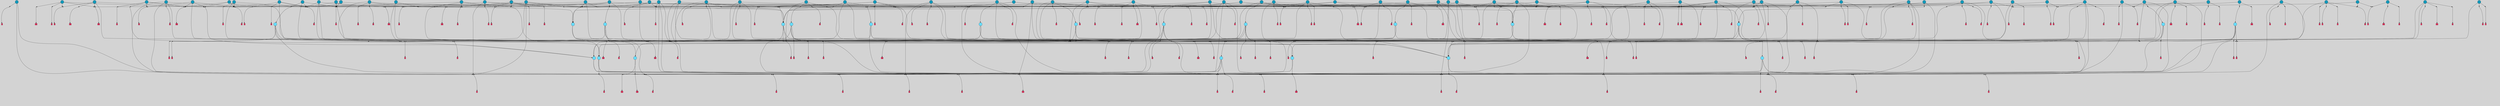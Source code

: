 // File exported with GEGELATI v1.3.1
// On the 2024-04-08 16:54:50
// With the File::TPGGraphDotExporter
digraph{
	graph[pad = "0.212, 0.055" bgcolor = lightgray]
	node[shape=circle style = filled label = ""]
		T3 [fillcolor="#66ddff"]
		T7 [fillcolor="#66ddff"]
		T9 [fillcolor="#66ddff"]
		T11 [fillcolor="#66ddff"]
		T24 [fillcolor="#66ddff"]
		T27 [fillcolor="#66ddff"]
		T54 [fillcolor="#66ddff"]
		T82 [fillcolor="#66ddff"]
		T90 [fillcolor="#66ddff"]
		T95 [fillcolor="#66ddff"]
		T111 [fillcolor="#66ddff"]
		T116 [fillcolor="#66ddff"]
		T129 [fillcolor="#66ddff"]
		T131 [fillcolor="#66ddff"]
		T147 [fillcolor="#1199bb"]
		T149 [fillcolor="#66ddff"]
		T158 [fillcolor="#1199bb"]
		T175 [fillcolor="#1199bb"]
		T183 [fillcolor="#1199bb"]
		T188 [fillcolor="#66ddff"]
		T192 [fillcolor="#66ddff"]
		T193 [fillcolor="#1199bb"]
		T194 [fillcolor="#1199bb"]
		T203 [fillcolor="#66ddff"]
		T209 [fillcolor="#1199bb"]
		T213 [fillcolor="#1199bb"]
		T220 [fillcolor="#1199bb"]
		T223 [fillcolor="#1199bb"]
		T225 [fillcolor="#1199bb"]
		T234 [fillcolor="#1199bb"]
		T237 [fillcolor="#1199bb"]
		T241 [fillcolor="#1199bb"]
		T243 [fillcolor="#1199bb"]
		T246 [fillcolor="#1199bb"]
		T248 [fillcolor="#1199bb"]
		T253 [fillcolor="#1199bb"]
		T258 [fillcolor="#1199bb"]
		T260 [fillcolor="#1199bb"]
		T261 [fillcolor="#1199bb"]
		T262 [fillcolor="#1199bb"]
		T265 [fillcolor="#1199bb"]
		T270 [fillcolor="#1199bb"]
		T273 [fillcolor="#1199bb"]
		T277 [fillcolor="#1199bb"]
		T280 [fillcolor="#66ddff"]
		T281 [fillcolor="#1199bb"]
		T282 [fillcolor="#1199bb"]
		T283 [fillcolor="#1199bb"]
		T285 [fillcolor="#1199bb"]
		T286 [fillcolor="#1199bb"]
		T288 [fillcolor="#1199bb"]
		T289 [fillcolor="#1199bb"]
		T293 [fillcolor="#1199bb"]
		T294 [fillcolor="#1199bb"]
		T303 [fillcolor="#1199bb"]
		T307 [fillcolor="#1199bb"]
		T308 [fillcolor="#1199bb"]
		T310 [fillcolor="#66ddff"]
		T314 [fillcolor="#1199bb"]
		T317 [fillcolor="#66ddff"]
		T318 [fillcolor="#1199bb"]
		T319 [fillcolor="#66ddff"]
		T320 [fillcolor="#1199bb"]
		T322 [fillcolor="#1199bb"]
		T323 [fillcolor="#1199bb"]
		T324 [fillcolor="#1199bb"]
		T325 [fillcolor="#1199bb"]
		T326 [fillcolor="#1199bb"]
		T327 [fillcolor="#1199bb"]
		T328 [fillcolor="#1199bb"]
		T329 [fillcolor="#1199bb"]
		T330 [fillcolor="#1199bb"]
		T331 [fillcolor="#1199bb"]
		T332 [fillcolor="#1199bb"]
		T333 [fillcolor="#1199bb"]
		T334 [fillcolor="#1199bb"]
		T335 [fillcolor="#1199bb"]
		T336 [fillcolor="#1199bb"]
		T337 [fillcolor="#1199bb"]
		T338 [fillcolor="#1199bb"]
		T339 [fillcolor="#1199bb"]
		T340 [fillcolor="#1199bb"]
		T341 [fillcolor="#1199bb"]
		T342 [fillcolor="#1199bb"]
		T343 [fillcolor="#1199bb"]
		T344 [fillcolor="#1199bb"]
		T345 [fillcolor="#1199bb"]
		T211 [fillcolor="#1199bb"]
		T346 [fillcolor="#1199bb"]
		T347 [fillcolor="#1199bb"]
		T348 [fillcolor="#1199bb"]
		T349 [fillcolor="#1199bb"]
		T350 [fillcolor="#1199bb"]
		T351 [fillcolor="#1199bb"]
		T352 [fillcolor="#1199bb"]
		T353 [fillcolor="#1199bb"]
		T354 [fillcolor="#1199bb"]
		T355 [fillcolor="#1199bb"]
		T356 [fillcolor="#1199bb"]
		T357 [fillcolor="#1199bb"]
		P1804 [fillcolor="#cccccc" shape=point] //6|
		I1804 [shape=box style=invis label="6|1&2|6#1|7&#92;n10|7&2|0#1|5&#92;n9|4&0|1#2|2&#92;n8|6&0|0#1|0&#92;n"]
		P1804 -> I1804[style=invis]
		A1544 [fillcolor="#ff3366" shape=box margin=0.03 width=0 height=0 label="3"]
		T3 -> P1804 -> A1544
		P1805 [fillcolor="#cccccc" shape=point] //3|
		I1805 [shape=box style=invis label="7|6&2|4#0|2&#92;n10|3&2|7#1|4&#92;n11|6&0|4#0|1&#92;n7|1&0|0#2|6&#92;n7|6&0|3#2|6&#92;n4|0&2|6#0|1&#92;n4|4&2|5#0|2&#92;n4|6&0|4#2|7&#92;n10|0&2|3#1|5&#92;n2|6&0|5#0|2&#92;n1|0&2|3#0|7&#92;n1|6&2|0#0|5&#92;n6|2&0|1#0|7&#92;n9|2&0|3#2|7&#92;n5|3&0|6#0|6&#92;n1|7&2|5#2|3&#92;n8|1&2|7#0|6&#92;n1|0&2|5#2|1&#92;n7|1&2|2#2|5&#92;n7|4&2|6#0|3&#92;n"]
		P1805 -> I1805[style=invis]
		A1545 [fillcolor="#ff3366" shape=box margin=0.03 width=0 height=0 label="4"]
		T3 -> P1805 -> A1545
		P1806 [fillcolor="#cccccc" shape=point] //-3|
		I1806 [shape=box style=invis label="1|6&2|7#0|7&#92;n10|2&0|7#1|3&#92;n9|6&2|7#2|2&#92;n5|3&0|7#0|7&#92;n1|6&2|3#0|0&#92;n2|3&2|3#2|2&#92;n5|1&2|6#0|6&#92;n"]
		P1806 -> I1806[style=invis]
		A1546 [fillcolor="#ff3366" shape=box margin=0.03 width=0 height=0 label="7"]
		T7 -> P1806 -> A1546
		P1807 [fillcolor="#cccccc" shape=point] //5|
		I1807 [shape=box style=invis label="0|5&2|3#0|1&#92;n0|6&2|1#2|4&#92;n6|2&2|6#0|7&#92;n7|4&0|3#0|1&#92;n5|4&0|7#1|6&#92;n9|1&0|5#2|2&#92;n6|3&2|3#1|7&#92;n11|7&2|4#1|6&#92;n2|5&0|1#0|0&#92;n4|7&0|0#0|2&#92;n6|2&0|6#0|0&#92;n2|1&2|6#2|4&#92;n10|0&2|0#1|0&#92;n6|6&2|4#0|6&#92;n"]
		P1807 -> I1807[style=invis]
		A1547 [fillcolor="#ff3366" shape=box margin=0.03 width=0 height=0 label="8"]
		T7 -> P1807 -> A1547
		P1808 [fillcolor="#cccccc" shape=point] //-6|
		I1808 [shape=box style=invis label="11|1&0|7#2|0&#92;n10|4&0|1#1|0&#92;n4|3&2|4#2|1&#92;n0|5&2|0#0|0&#92;n6|1&0|0#0|3&#92;n8|2&2|0#0|4&#92;n11|4&2|0#1|6&#92;n7|0&2|6#2|3&#92;n5|3&2|6#2|0&#92;n2|0&2|0#0|4&#92;n"]
		P1808 -> I1808[style=invis]
		A1548 [fillcolor="#ff3366" shape=box margin=0.03 width=0 height=0 label="9"]
		T9 -> P1808 -> A1548
		P1809 [fillcolor="#cccccc" shape=point] //2|
		I1809 [shape=box style=invis label="6|3&2|7#1|4&#92;n8|6&0|0#2|5&#92;n2|1&0|2#0|3&#92;n8|7&0|6#0|4&#92;n2|1&2|0#0|1&#92;n0|0&2|2#2|3&#92;n6|6&0|7#2|1&#92;n6|1&0|7#2|6&#92;n5|4&2|7#0|4&#92;n0|3&0|4#2|0&#92;n11|0&2|0#2|5&#92;n4|5&2|5#2|4&#92;n5|7&0|6#0|4&#92;n9|7&2|5#0|3&#92;n5|4&2|1#0|3&#92;n5|3&0|1#1|7&#92;n0|4&0|3#2|5&#92;n"]
		P1809 -> I1809[style=invis]
		A1549 [fillcolor="#ff3366" shape=box margin=0.03 width=0 height=0 label="10"]
		T9 -> P1809 -> A1549
		P1810 [fillcolor="#cccccc" shape=point] //6|
		I1810 [shape=box style=invis label="3|0&2|7#2|2&#92;n3|2&0|4#2|5&#92;n5|1&0|2#1|0&#92;n8|7&0|1#2|0&#92;n8|5&0|3#0|6&#92;n0|2&0|2#2|3&#92;n1|5&2|5#0|5&#92;n5|6&0|6#0|7&#92;n6|7&0|0#2|6&#92;n1|2&2|3#0|0&#92;n7|7&2|3#0|4&#92;n0|7&2|7#0|6&#92;n1|0&2|2#2|7&#92;n4|4&0|1#0|0&#92;n"]
		P1810 -> I1810[style=invis]
		A1550 [fillcolor="#ff3366" shape=box margin=0.03 width=0 height=0 label="11"]
		T11 -> P1810 -> A1550
		P1811 [fillcolor="#cccccc" shape=point] //-4|
		I1811 [shape=box style=invis label="4|1&0|4#2|6&#92;n1|2&2|2#2|0&#92;n1|2&2|0#0|6&#92;n8|4&2|3#2|5&#92;n5|5&2|1#1|0&#92;n"]
		P1811 -> I1811[style=invis]
		A1551 [fillcolor="#ff3366" shape=box margin=0.03 width=0 height=0 label="12"]
		T11 -> P1811 -> A1551
		P1812 [fillcolor="#cccccc" shape=point] //1|
		I1812 [shape=box style=invis label="5|1&0|6#2|7&#92;n2|4&0|4#2|2&#92;n0|6&0|5#0|4&#92;n10|6&2|5#1|6&#92;n9|3&0|1#1|7&#92;n10|3&2|2#1|0&#92;n5|0&0|0#2|1&#92;n11|3&2|3#1|5&#92;n10|3&0|1#1|0&#92;n2|4&0|1#0|1&#92;n0|2&0|3#2|4&#92;n9|2&2|1#2|5&#92;n11|7&2|6#2|6&#92;n"]
		P1812 -> I1812[style=invis]
		T24 -> P1812 -> T7
		P1813 [fillcolor="#cccccc" shape=point] //5|
		I1813 [shape=box style=invis label="3|0&2|0#0|1&#92;n3|0&0|7#0|1&#92;n5|3&0|2#2|6&#92;n4|4&2|4#2|6&#92;n11|2&0|7#1|6&#92;n2|7&2|2#2|5&#92;n9|3&2|6#2|7&#92;n7|7&0|0#0|4&#92;n6|1&2|4#2|3&#92;n5|4&2|0#1|6&#92;n1|3&0|7#0|4&#92;n"]
		P1813 -> I1813[style=invis]
		A1552 [fillcolor="#ff3366" shape=box margin=0.03 width=0 height=0 label="7"]
		T24 -> P1813 -> A1552
		P1814 [fillcolor="#cccccc" shape=point] //-2|
		I1814 [shape=box style=invis label="4|1&0|4#0|3&#92;n4|2&0|5#2|0&#92;n5|5&2|6#0|5&#92;n1|4&0|1#0|2&#92;n6|3&2|7#1|5&#92;n0|4&2|0#0|3&#92;n8|5&2|5#1|2&#92;n10|7&2|7#1|1&#92;n3|4&0|0#2|1&#92;n3|6&2|5#2|5&#92;n8|3&0|1#0|7&#92;n10|0&2|7#1|3&#92;n4|1&2|4#0|1&#92;n9|3&2|0#0|4&#92;n3|6&2|0#0|4&#92;n1|2&0|6#2|1&#92;n4|0&2|1#2|2&#92;n"]
		P1814 -> I1814[style=invis]
		A1553 [fillcolor="#ff3366" shape=box margin=0.03 width=0 height=0 label="14"]
		T24 -> P1814 -> A1553
		P1815 [fillcolor="#cccccc" shape=point] //2|
		I1815 [shape=box style=invis label="9|1&2|3#0|1&#92;n5|2&2|0#2|4&#92;n3|6&2|5#2|7&#92;n7|0&2|5#0|4&#92;n1|2&0|3#0|5&#92;n7|3&2|7#0|0&#92;n"]
		P1815 -> I1815[style=invis]
		A1554 [fillcolor="#ff3366" shape=box margin=0.03 width=0 height=0 label="2"]
		T27 -> P1815 -> A1554
		P1816 [fillcolor="#cccccc" shape=point] //-6|
		I1816 [shape=box style=invis label="7|5&0|4#0|4&#92;n11|0&2|5#2|1&#92;n"]
		P1816 -> I1816[style=invis]
		A1555 [fillcolor="#ff3366" shape=box margin=0.03 width=0 height=0 label="3"]
		T27 -> P1816 -> A1555
		T27 -> P1805
		P1817 [fillcolor="#cccccc" shape=point] //0|
		I1817 [shape=box style=invis label="2|5&0|1#0|6&#92;n6|1&2|2#2|7&#92;n8|0&0|3#1|4&#92;n4|3&2|5#2|4&#92;n8|1&2|4#0|0&#92;n6|6&0|1#2|6&#92;n11|7&2|4#2|5&#92;n6|2&2|4#0|2&#92;n8|5&2|4#2|4&#92;n2|1&2|1#2|2&#92;n2|7&2|5#2|6&#92;n9|7&0|5#0|4&#92;n1|2&0|5#2|6&#92;n4|2&2|3#2|7&#92;n3|3&2|1#0|2&#92;n"]
		P1817 -> I1817[style=invis]
		A1556 [fillcolor="#ff3366" shape=box margin=0.03 width=0 height=0 label="5"]
		T27 -> P1817 -> A1556
		P1818 [fillcolor="#cccccc" shape=point] //0|
		I1818 [shape=box style=invis label="4|0&0|3#2|7&#92;n10|2&0|3#1|7&#92;n3|5&0|2#0|3&#92;n4|5&0|0#2|1&#92;n10|7&2|0#1|2&#92;n5|3&2|3#1|6&#92;n9|5&2|0#0|4&#92;n5|4&2|7#0|2&#92;n10|3&2|7#1|4&#92;n7|2&0|1#2|6&#92;n8|6&0|5#0|5&#92;n8|7&2|3#0|5&#92;n2|6&2|4#0|0&#92;n"]
		P1818 -> I1818[style=invis]
		A1557 [fillcolor="#ff3366" shape=box margin=0.03 width=0 height=0 label="5"]
		T27 -> P1818 -> A1557
		P1819 [fillcolor="#cccccc" shape=point] //8|
		I1819 [shape=box style=invis label="9|0&0|1#2|0&#92;n10|1&2|5#1|4&#92;n8|2&2|6#0|4&#92;n2|4&2|5#2|3&#92;n4|2&2|2#0|2&#92;n7|5&0|2#0|0&#92;n8|2&2|1#1|3&#92;n8|7&0|7#2|1&#92;n1|1&0|0#0|7&#92;n5|6&2|5#1|0&#92;n6|6&2|5#0|0&#92;n11|4&0|3#2|6&#92;n4|2&2|4#0|7&#92;n5|6&0|1#2|0&#92;n11|3&0|2#0|7&#92;n"]
		P1819 -> I1819[style=invis]
		A1558 [fillcolor="#ff3366" shape=box margin=0.03 width=0 height=0 label="6"]
		T54 -> P1819 -> A1558
		T54 -> P1813
		P1820 [fillcolor="#cccccc" shape=point] //-10|
		I1820 [shape=box style=invis label="3|6&0|0#0|4&#92;n4|1&2|4#0|1&#92;n5|1&0|1#0|4&#92;n5|5&2|6#0|5&#92;n6|5&0|6#0|3&#92;n11|1&2|0#0|1&#92;n0|7&2|0#0|3&#92;n1|2&0|6#0|1&#92;n8|0&0|4#2|0&#92;n0|4&0|7#2|7&#92;n7|0&2|7#1|3&#92;n3|1&0|5#2|5&#92;n5|1&0|4#0|3&#92;n2|2&0|2#0|0&#92;n8|3&0|1#0|7&#92;n3|0&0|3#0|5&#92;n7|2&0|5#2|0&#92;n6|3&2|7#1|5&#92;n4|7&2|7#2|1&#92;n"]
		P1820 -> I1820[style=invis]
		A1559 [fillcolor="#ff3366" shape=box margin=0.03 width=0 height=0 label="14"]
		T54 -> P1820 -> A1559
		T54 -> P1807
		P1821 [fillcolor="#cccccc" shape=point] //6|
		I1821 [shape=box style=invis label="7|0&2|5#1|2&#92;n10|6&2|1#1|3&#92;n7|5&0|2#0|7&#92;n10|7&0|1#1|5&#92;n4|6&2|5#0|5&#92;n4|4&0|7#2|7&#92;n"]
		P1821 -> I1821[style=invis]
		A1560 [fillcolor="#ff3366" shape=box margin=0.03 width=0 height=0 label="7"]
		T82 -> P1821 -> A1560
		P1822 [fillcolor="#cccccc" shape=point] //6|
		I1822 [shape=box style=invis label="0|5&2|3#0|1&#92;n0|6&2|1#2|4&#92;n9|1&0|5#2|2&#92;n7|4&0|3#0|1&#92;n5|4&0|7#1|6&#92;n2|5&0|1#0|0&#92;n6|3&2|3#1|7&#92;n11|7&2|4#1|6&#92;n6|2&2|6#0|1&#92;n4|7&0|0#0|2&#92;n6|2&0|6#0|0&#92;n9|1&2|6#2|4&#92;n10|0&2|0#1|0&#92;n6|6&2|4#0|6&#92;n"]
		P1822 -> I1822[style=invis]
		A1561 [fillcolor="#ff3366" shape=box margin=0.03 width=0 height=0 label="8"]
		T82 -> P1822 -> A1561
		T82 -> P1808
		P1823 [fillcolor="#cccccc" shape=point] //-2|
		I1823 [shape=box style=invis label="8|4&2|1#2|5&#92;n4|1&0|7#2|1&#92;n5|7&2|3#2|2&#92;n10|4&2|5#1|7&#92;n10|0&2|6#1|3&#92;n4|5&2|7#0|6&#92;n9|5&2|4#0|4&#92;n2|4&0|5#0|7&#92;n11|1&2|4#2|6&#92;n5|6&0|7#1|2&#92;n2|7&2|7#2|6&#92;n5|2&0|5#1|5&#92;n3|0&0|6#0|2&#92;n4|0&0|4#2|4&#92;n4|4&2|6#0|7&#92;n10|6&2|0#1|4&#92;n9|7&0|3#1|4&#92;n1|4&2|6#0|3&#92;n11|5&2|6#0|3&#92;n0|3&0|5#0|1&#92;n"]
		P1823 -> I1823[style=invis]
		A1562 [fillcolor="#ff3366" shape=box margin=0.03 width=0 height=0 label="13"]
		T90 -> P1823 -> A1562
		P1824 [fillcolor="#cccccc" shape=point] //4|
		I1824 [shape=box style=invis label="7|1&2|6#1|3&#92;n10|1&0|3#1|6&#92;n8|5&2|3#2|1&#92;n11|5&0|0#2|6&#92;n4|1&0|6#0|0&#92;n11|1&0|2#0|3&#92;n2|0&2|1#0|7&#92;n"]
		P1824 -> I1824[style=invis]
		A1563 [fillcolor="#ff3366" shape=box margin=0.03 width=0 height=0 label="2"]
		T90 -> P1824 -> A1563
		P1825 [fillcolor="#cccccc" shape=point] //7|
		I1825 [shape=box style=invis label="10|3&0|1#1|4&#92;n4|6&0|0#0|2&#92;n4|5&0|6#0|0&#92;n4|3&0|6#2|1&#92;n7|0&0|3#1|2&#92;n4|7&0|6#0|5&#92;n7|6&0|7#0|6&#92;n6|6&0|0#0|3&#92;n11|1&0|4#2|5&#92;n10|2&0|3#1|2&#92;n"]
		P1825 -> I1825[style=invis]
		A1564 [fillcolor="#ff3366" shape=box margin=0.03 width=0 height=0 label="4"]
		T90 -> P1825 -> A1564
		P1826 [fillcolor="#cccccc" shape=point] //-3|
		I1826 [shape=box style=invis label="8|1&2|3#0|5&#92;n0|6&0|5#0|5&#92;n3|7&2|1#0|6&#92;n3|5&0|1#0|0&#92;n9|5&2|0#0|4&#92;n3|5&0|2#0|3&#92;n10|6&2|4#1|0&#92;n9|4&2|7#2|6&#92;n1|7&2|5#2|2&#92;n"]
		P1826 -> I1826[style=invis]
		A1565 [fillcolor="#ff3366" shape=box margin=0.03 width=0 height=0 label="5"]
		T90 -> P1826 -> A1565
		P1827 [fillcolor="#cccccc" shape=point] //-7|
		I1827 [shape=box style=invis label="3|0&2|0#0|1&#92;n1|1&0|2#0|4&#92;n11|2&0|7#1|6&#92;n9|7&0|0#0|4&#92;n3|0&0|7#0|1&#92;n9|3&2|6#2|7&#92;n5|3&0|2#2|6&#92;n6|1&2|4#2|3&#92;n5|4&2|0#1|6&#92;n1|3&0|7#0|7&#92;n"]
		P1827 -> I1827[style=invis]
		A1566 [fillcolor="#ff3366" shape=box margin=0.03 width=0 height=0 label="7"]
		T90 -> P1827 -> A1566
		P1828 [fillcolor="#cccccc" shape=point] //4|
		I1828 [shape=box style=invis label="4|3&0|6#0|3&#92;n5|7&2|3#2|2&#92;n5|6&0|7#1|2&#92;n1|4&2|6#0|3&#92;n8|4&2|1#2|5&#92;n9|5&2|4#1|4&#92;n2|4&0|5#0|7&#92;n10|0&0|6#1|3&#92;n3|0&0|6#0|2&#92;n2|7&2|7#2|6&#92;n5|2&0|5#1|5&#92;n10|4&2|5#1|7&#92;n4|0&0|4#2|4&#92;n11|1&0|4#2|6&#92;n10|6&2|0#1|4&#92;n9|7&0|3#1|4&#92;n4|5&2|7#0|6&#92;n11|5&2|6#2|3&#92;n0|3&0|5#0|1&#92;n"]
		P1828 -> I1828[style=invis]
		A1567 [fillcolor="#ff3366" shape=box margin=0.03 width=0 height=0 label="13"]
		T95 -> P1828 -> A1567
		P1829 [fillcolor="#cccccc" shape=point] //8|
		I1829 [shape=box style=invis label="9|7&0|5#2|5&#92;n3|3&2|3#0|2&#92;n9|5&2|2#1|0&#92;n2|3&0|6#0|3&#92;n4|4&2|5#2|7&#92;n11|3&2|0#1|5&#92;n6|6&2|1#2|2&#92;n4|6&0|1#2|2&#92;n2|5&2|7#2|2&#92;n7|7&2|2#2|3&#92;n6|5&0|3#2|6&#92;n6|7&0|6#0|2&#92;n"]
		P1829 -> I1829[style=invis]
		A1568 [fillcolor="#ff3366" shape=box margin=0.03 width=0 height=0 label="14"]
		T95 -> P1829 -> A1568
		P1830 [fillcolor="#cccccc" shape=point] //2|
		I1830 [shape=box style=invis label="4|1&0|4#2|6&#92;n5|5&2|1#1|0&#92;n1|0&2|0#0|6&#92;n8|4&2|3#2|5&#92;n"]
		P1830 -> I1830[style=invis]
		T95 -> P1830 -> T11
		P1831 [fillcolor="#cccccc" shape=point] //-9|
		I1831 [shape=box style=invis label="2|0&2|0#2|1&#92;n4|4&2|4#2|6&#92;n9|1&0|3#1|7&#92;n5|3&0|2#2|6&#92;n2|7&2|2#2|5&#92;n5|4&2|0#1|6&#92;n3|0&0|7#0|1&#92;n1|3&0|7#0|4&#92;n11|6&2|2#0|7&#92;n7|7&0|0#0|4&#92;n11|0&0|7#1|6&#92;n9|3&2|6#2|7&#92;n"]
		P1831 -> I1831[style=invis]
		A1569 [fillcolor="#ff3366" shape=box margin=0.03 width=0 height=0 label="7"]
		T95 -> P1831 -> A1569
		P1832 [fillcolor="#cccccc" shape=point] //-8|
		I1832 [shape=box style=invis label="7|5&0|4#2|4&#92;n"]
		P1832 -> I1832[style=invis]
		A1570 [fillcolor="#ff3366" shape=box margin=0.03 width=0 height=0 label="3"]
		T95 -> P1832 -> A1570
		P1833 [fillcolor="#cccccc" shape=point] //-5|
		I1833 [shape=box style=invis label="0|0&2|3#0|2&#92;n10|5&0|6#1|3&#92;n7|3&0|6#2|3&#92;n3|4&0|6#0|6&#92;n10|5&0|2#1|1&#92;n5|0&0|1#0|3&#92;n6|6&2|5#1|5&#92;n7|4&0|2#1|7&#92;n5|7&0|1#2|5&#92;n1|5&0|0#0|3&#92;n7|5&2|1#2|6&#92;n9|0&0|2#0|0&#92;n4|0&2|4#0|0&#92;n4|6&0|0#2|3&#92;n3|1&0|6#2|5&#92;n7|7&2|1#2|3&#92;n9|4&2|2#0|6&#92;n"]
		P1833 -> I1833[style=invis]
		T111 -> P1833 -> T9
		P1834 [fillcolor="#cccccc" shape=point] //7|
		I1834 [shape=box style=invis label="7|4&2|1#2|0&#92;n4|1&2|4#2|3&#92;n5|0&2|0#2|2&#92;n6|1&2|4#2|6&#92;n"]
		P1834 -> I1834[style=invis]
		A1571 [fillcolor="#ff3366" shape=box margin=0.03 width=0 height=0 label="9"]
		T111 -> P1834 -> A1571
		P1835 [fillcolor="#cccccc" shape=point] //2|
		I1835 [shape=box style=invis label="3|0&2|0#0|1&#92;n11|2&0|7#1|6&#92;n8|7&2|4#0|5&#92;n5|3&0|2#2|6&#92;n4|4&2|4#2|6&#92;n3|0&0|7#0|1&#92;n2|7&2|2#2|5&#92;n9|3&2|6#2|7&#92;n7|7&0|0#0|4&#92;n6|1&2|4#1|3&#92;n5|4&2|0#1|6&#92;n1|3&0|7#0|4&#92;n"]
		P1835 -> I1835[style=invis]
		A1572 [fillcolor="#ff3366" shape=box margin=0.03 width=0 height=0 label="7"]
		T111 -> P1835 -> A1572
		T111 -> P1808
		P1836 [fillcolor="#cccccc" shape=point] //-4|
		I1836 [shape=box style=invis label="9|7&0|0#2|0&#92;n6|6&0|5#2|0&#92;n7|3&0|0#0|4&#92;n3|5&0|3#0|3&#92;n9|1&0|1#1|1&#92;n11|5&2|7#1|5&#92;n1|5&2|5#0|2&#92;n6|0&0|6#2|5&#92;n0|3&2|4#2|5&#92;n1|6&2|5#2|2&#92;n9|5&2|1#2|2&#92;n"]
		P1836 -> I1836[style=invis]
		T116 -> P1836 -> T9
		P1837 [fillcolor="#cccccc" shape=point] //4|
		I1837 [shape=box style=invis label="9|2&0|6#2|1&#92;n11|5&0|1#2|0&#92;n2|4&0|4#2|1&#92;n5|0&2|4#0|2&#92;n"]
		P1837 -> I1837[style=invis]
		A1573 [fillcolor="#ff3366" shape=box margin=0.03 width=0 height=0 label="3"]
		T116 -> P1837 -> A1573
		P1838 [fillcolor="#cccccc" shape=point] //-2|
		I1838 [shape=box style=invis label="5|2&2|0#2|4&#92;n9|1&2|3#0|1&#92;n3|6&2|5#2|7&#92;n7|0&2|1#0|4&#92;n1|2&0|3#0|5&#92;n7|3&2|7#0|0&#92;n"]
		P1838 -> I1838[style=invis]
		A1574 [fillcolor="#ff3366" shape=box margin=0.03 width=0 height=0 label="2"]
		T116 -> P1838 -> A1574
		T116 -> P1805
		T116 -> P1818
		T129 -> P1819
		T129 -> P1813
		P1839 [fillcolor="#cccccc" shape=point] //10|
		I1839 [shape=box style=invis label="4|5&2|7#2|1&#92;n1|7&2|3#0|6&#92;n3|5&2|2#0|3&#92;n10|3&0|7#1|4&#92;n7|1&0|4#2|6&#92;n10|2&0|3#1|7&#92;n9|5&2|0#0|4&#92;n4|0&0|3#2|7&#92;n11|4&2|6#1|2&#92;n5|4&2|7#0|2&#92;n2|6&2|4#0|0&#92;n6|5&0|7#2|1&#92;n5|3&2|3#1|6&#92;n10|7&2|0#1|2&#92;n"]
		P1839 -> I1839[style=invis]
		A1575 [fillcolor="#ff3366" shape=box margin=0.03 width=0 height=0 label="5"]
		T129 -> P1839 -> A1575
		P1840 [fillcolor="#cccccc" shape=point] //5|
		I1840 [shape=box style=invis label="9|4&2|3#1|3&#92;n0|4&2|4#0|5&#92;n6|1&2|6#2|5&#92;n4|0&0|5#2|0&#92;n"]
		P1840 -> I1840[style=invis]
		A1576 [fillcolor="#ff3366" shape=box margin=0.03 width=0 height=0 label="7"]
		T129 -> P1840 -> A1576
		P1841 [fillcolor="#cccccc" shape=point] //6|
		I1841 [shape=box style=invis label="9|4&2|7#0|6&#92;n8|4&0|1#1|0&#92;n1|3&0|0#2|1&#92;n2|4&0|6#2|2&#92;n5|1&2|5#0|7&#92;n3|0&0|3#2|6&#92;n2|2&2|6#0|2&#92;n8|4&0|4#2|2&#92;n5|1&2|4#0|3&#92;n9|4&0|6#0|6&#92;n5|0&2|2#1|5&#92;n11|7&0|0#1|1&#92;n0|4&0|3#0|3&#92;n7|7&2|4#2|5&#92;n1|5&0|1#2|1&#92;n"]
		P1841 -> I1841[style=invis]
		A1577 [fillcolor="#ff3366" shape=box margin=0.03 width=0 height=0 label="1"]
		T129 -> P1841 -> A1577
		P1842 [fillcolor="#cccccc" shape=point] //6|
		I1842 [shape=box style=invis label="10|4&2|6#1|2&#92;n8|4&0|1#1|0&#92;n0|4&2|6#0|0&#92;n8|4&2|5#2|1&#92;n7|5&2|5#1|0&#92;n3|6&0|6#2|2&#92;n1|7&0|7#0|5&#92;n2|0&0|7#2|4&#92;n2|6&2|2#0|0&#92;n0|7&2|7#0|7&#92;n11|6&0|4#2|2&#92;n5|5&0|0#0|1&#92;n10|1&0|0#1|0&#92;n7|3&0|1#2|5&#92;n9|2&2|7#1|5&#92;n9|4&2|6#2|7&#92;n1|6&2|4#2|2&#92;n3|3&2|2#0|7&#92;n1|6&2|0#0|0&#92;n6|4&2|6#1|0&#92;n"]
		P1842 -> I1842[style=invis]
		A1578 [fillcolor="#ff3366" shape=box margin=0.03 width=0 height=0 label="1"]
		T131 -> P1842 -> A1578
		P1843 [fillcolor="#cccccc" shape=point] //9|
		I1843 [shape=box style=invis label="11|0&2|0#1|1&#92;n3|6&0|6#0|0&#92;n1|4&0|0#2|4&#92;n7|5&2|2#1|3&#92;n11|7&2|6#1|7&#92;n5|2&0|6#1|5&#92;n9|5&0|6#0|3&#92;n2|2&2|7#0|5&#92;n9|3&2|2#2|0&#92;n11|0&2|7#0|1&#92;n1|1&2|0#0|1&#92;n6|6&0|6#1|2&#92;n9|7&0|1#0|3&#92;n2|0&2|4#2|5&#92;n2|4&2|2#0|0&#92;n6|1&2|1#1|7&#92;n10|7&2|5#1|6&#92;n11|5&2|7#2|4&#92;n"]
		P1843 -> I1843[style=invis]
		A1579 [fillcolor="#ff3366" shape=box margin=0.03 width=0 height=0 label="1"]
		T131 -> P1843 -> A1579
		T131 -> P1816
		P1844 [fillcolor="#cccccc" shape=point] //5|
		I1844 [shape=box style=invis label="3|0&0|0#0|1&#92;n5|6&0|4#0|3&#92;n4|4&2|4#2|6&#92;n11|2&0|7#1|6&#92;n2|7&2|2#2|5&#92;n9|3&2|6#2|7&#92;n7|7&0|0#0|4&#92;n6|1&2|4#2|3&#92;n5|4&2|0#1|6&#92;n5|3&0|2#2|6&#92;n1|3&0|7#0|4&#92;n"]
		P1844 -> I1844[style=invis]
		A1580 [fillcolor="#ff3366" shape=box margin=0.03 width=0 height=0 label="7"]
		T131 -> P1844 -> A1580
		T131 -> P1840
		P1845 [fillcolor="#cccccc" shape=point] //-1|
		I1845 [shape=box style=invis label="11|7&2|0#1|7&#92;n1|5&2|4#2|4&#92;n4|3&0|1#0|5&#92;n1|6&0|0#0|4&#92;n8|6&2|4#0|0&#92;n4|0&0|0#0|5&#92;n10|4&2|0#1|0&#92;n9|6&2|5#1|3&#92;n0|7&2|1#0|5&#92;n0|6&2|3#2|0&#92;n4|4&0|5#0|1&#92;n"]
		P1845 -> I1845[style=invis]
		A1581 [fillcolor="#ff3366" shape=box margin=0.03 width=0 height=0 label="12"]
		T147 -> P1845 -> A1581
		P1846 [fillcolor="#cccccc" shape=point] //1|
		I1846 [shape=box style=invis label="2|2&2|3#0|2&#92;n2|2&0|5#2|5&#92;n8|4&0|1#1|0&#92;n9|7&0|6#0|3&#92;n5|1&2|2#0|7&#92;n10|7&0|7#1|3&#92;n7|7&2|4#2|5&#92;n5|5&0|2#2|1&#92;n2|6&2|2#0|0&#92;n9|3&2|2#2|0&#92;n0|6&0|6#2|2&#92;n7|7&0|1#2|3&#92;n3|6&0|1#0|5&#92;n1|5&0|1#2|7&#92;n"]
		P1846 -> I1846[style=invis]
		A1582 [fillcolor="#ff3366" shape=box margin=0.03 width=0 height=0 label="1"]
		T147 -> P1846 -> A1582
		P1847 [fillcolor="#cccccc" shape=point] //-9|
		I1847 [shape=box style=invis label="4|7&2|6#0|5&#92;n11|3&0|2#2|6&#92;n10|2&2|4#1|6&#92;n3|0&2|6#2|7&#92;n4|3&0|5#0|7&#92;n2|3&0|7#0|7&#92;n10|6&0|7#1|5&#92;n10|1&2|2#1|1&#92;n1|7&0|3#2|6&#92;n"]
		P1847 -> I1847[style=invis]
		A1583 [fillcolor="#ff3366" shape=box margin=0.03 width=0 height=0 label="4"]
		T147 -> P1847 -> A1583
		P1848 [fillcolor="#cccccc" shape=point] //7|
		I1848 [shape=box style=invis label="7|2&0|4#1|3&#92;n7|7&0|0#0|4&#92;n4|4&2|4#2|6&#92;n2|3&2|2#2|5&#92;n8|0&0|2#2|1&#92;n9|3&2|6#2|7&#92;n6|4&2|4#2|3&#92;n3|3&2|0#0|1&#92;n6|4&2|0#1|6&#92;n5|3&0|7#0|4&#92;n"]
		P1848 -> I1848[style=invis]
		A1584 [fillcolor="#ff3366" shape=box margin=0.03 width=0 height=0 label="7"]
		T147 -> P1848 -> A1584
		P1849 [fillcolor="#cccccc" shape=point] //-6|
		I1849 [shape=box style=invis label="9|0&2|0#0|1&#92;n3|2&0|2#0|3&#92;n5|4&0|5#1|7&#92;n2|1&0|4#0|3&#92;n9|2&2|0#2|4&#92;n7|6&0|4#0|2&#92;n2|3&0|6#2|6&#92;n1|2&0|3#2|0&#92;n"]
		P1849 -> I1849[style=invis]
		T147 -> P1849 -> T54
		P1850 [fillcolor="#cccccc" shape=point] //-3|
		I1850 [shape=box style=invis label="2|6&0|0#0|7&#92;n9|6&2|0#0|6&#92;n3|0&0|5#0|1&#92;n5|5&0|4#0|3&#92;n6|1&2|4#2|3&#92;n2|7&2|2#2|5&#92;n5|3&0|2#2|6&#92;n7|7&0|0#0|4&#92;n5|4&2|0#1|6&#92;n9|3&2|6#2|7&#92;n1|3&0|7#0|4&#92;n"]
		P1850 -> I1850[style=invis]
		A1585 [fillcolor="#ff3366" shape=box margin=0.03 width=0 height=0 label="7"]
		T149 -> P1850 -> A1585
		P1851 [fillcolor="#cccccc" shape=point] //4|
		I1851 [shape=box style=invis label="6|0&0|7#1|0&#92;n8|6&2|6#2|7&#92;n"]
		P1851 -> I1851[style=invis]
		A1586 [fillcolor="#ff3366" shape=box margin=0.03 width=0 height=0 label="3"]
		T149 -> P1851 -> A1586
		P1852 [fillcolor="#cccccc" shape=point] //0|
		I1852 [shape=box style=invis label="2|5&0|1#0|6&#92;n6|1&2|2#2|7&#92;n8|0&0|3#1|4&#92;n11|7&2|4#2|5&#92;n8|1&2|4#0|0&#92;n6|6&0|1#2|6&#92;n7|0&2|4#1|0&#92;n4|1&2|5#2|4&#92;n6|2&2|4#0|2&#92;n8|5&2|4#2|4&#92;n2|1&2|1#2|2&#92;n2|7&2|5#2|6&#92;n9|7&0|5#0|4&#92;n1|2&0|5#2|6&#92;n4|2&2|3#2|7&#92;n3|3&2|1#0|2&#92;n"]
		P1852 -> I1852[style=invis]
		A1587 [fillcolor="#ff3366" shape=box margin=0.03 width=0 height=0 label="5"]
		T149 -> P1852 -> A1587
		T149 -> P1832
		P1853 [fillcolor="#cccccc" shape=point] //7|
		I1853 [shape=box style=invis label="1|6&2|7#0|7&#92;n9|6&2|7#2|2&#92;n10|2&0|7#1|0&#92;n1|6&2|3#0|0&#92;n5|0&2|2#1|1&#92;n2|3&2|3#2|2&#92;n5|1&2|6#0|6&#92;n"]
		P1853 -> I1853[style=invis]
		T149 -> P1853 -> T90
		P1854 [fillcolor="#cccccc" shape=point] //7|
		I1854 [shape=box style=invis label="7|0&2|1#2|0&#92;n9|7&2|1#1|7&#92;n8|2&0|1#1|0&#92;n6|6&0|2#1|1&#92;n2|2&0|5#0|0&#92;n5|7&0|0#2|1&#92;n5|1&2|5#1|5&#92;n4|7&2|4#2|3&#92;n10|5&2|2#1|5&#92;n1|3&2|2#2|0&#92;n10|2&2|6#1|5&#92;n"]
		P1854 -> I1854[style=invis]
		A1588 [fillcolor="#ff3366" shape=box margin=0.03 width=0 height=0 label="1"]
		T158 -> P1854 -> A1588
		P1855 [fillcolor="#cccccc" shape=point] //7|
		I1855 [shape=box style=invis label="7|4&2|7#0|4&#92;n4|6&0|1#2|5&#92;n2|1&2|3#0|0&#92;n4|3&2|0#0|1&#92;n0|0&2|7#2|7&#92;n7|7&0|5#2|3&#92;n5|0&2|1#2|2&#92;n10|0&0|4#1|2&#92;n4|4&0|7#0|0&#92;n6|7&0|2#0|1&#92;n1|4&2|5#0|4&#92;n"]
		P1855 -> I1855[style=invis]
		A1589 [fillcolor="#ff3366" shape=box margin=0.03 width=0 height=0 label="0"]
		T158 -> P1855 -> A1589
		P1856 [fillcolor="#cccccc" shape=point] //5|
		I1856 [shape=box style=invis label="0|5&2|3#0|1&#92;n0|6&2|1#2|4&#92;n6|2&2|6#0|7&#92;n9|0&2|7#1|1&#92;n7|4&0|3#0|1&#92;n11|7&2|4#1|6&#92;n9|1&0|5#2|2&#92;n5|4&0|7#1|6&#92;n2|5&0|1#0|0&#92;n4|7&0|0#0|2&#92;n6|2&0|6#0|0&#92;n2|1&2|6#2|4&#92;n10|0&0|0#1|0&#92;n6|6&2|4#0|6&#92;n"]
		P1856 -> I1856[style=invis]
		T158 -> P1856 -> T129
		P1857 [fillcolor="#cccccc" shape=point] //3|
		I1857 [shape=box style=invis label="4|7&0|7#2|7&#92;n11|5&2|6#0|2&#92;n5|5&2|6#2|0&#92;n3|2&0|6#0|3&#92;n10|2&2|5#1|5&#92;n9|4&2|3#1|5&#92;n2|5&2|7#2|4&#92;n11|3&2|5#1|0&#92;n7|0&0|7#2|1&#92;n1|2&0|5#0|1&#92;n"]
		P1857 -> I1857[style=invis]
		A1590 [fillcolor="#ff3366" shape=box margin=0.03 width=0 height=0 label="5"]
		T175 -> P1857 -> A1590
		P1858 [fillcolor="#cccccc" shape=point] //2|
		I1858 [shape=box style=invis label="7|1&0|6#0|1&#92;n5|2&2|5#1|6&#92;n10|1&2|1#1|1&#92;n4|7&0|4#2|2&#92;n11|7&0|4#2|7&#92;n5|0&0|5#1|7&#92;n8|2&0|5#2|4&#92;n10|0&2|6#1|6&#92;n5|1&0|1#2|3&#92;n1|6&2|0#0|1&#92;n9|6&2|2#1|4&#92;n3|4&2|3#0|0&#92;n10|1&0|1#1|0&#92;n2|2&0|1#2|1&#92;n3|1&2|7#0|3&#92;n"]
		P1858 -> I1858[style=invis]
		A1591 [fillcolor="#ff3366" shape=box margin=0.03 width=0 height=0 label="10"]
		T175 -> P1858 -> A1591
		P1859 [fillcolor="#cccccc" shape=point] //-1|
		I1859 [shape=box style=invis label="1|7&2|1#0|6&#92;n8|1&2|3#0|5&#92;n10|6&2|7#1|0&#92;n1|7&2|5#0|2&#92;n0|3&0|3#2|2&#92;n3|5&0|1#0|0&#92;n3|5&0|2#0|3&#92;n1|5&2|0#0|4&#92;n5|7&2|2#2|5&#92;n4|0&2|3#0|3&#92;n"]
		P1859 -> I1859[style=invis]
		T175 -> P1859 -> T3
		P1860 [fillcolor="#cccccc" shape=point] //-3|
		I1860 [shape=box style=invis label="6|3&2|4#1|4&#92;n5|3&0|1#1|7&#92;n2|1&0|2#2|3&#92;n8|7&0|6#0|4&#92;n2|1&2|0#0|1&#92;n0|0&2|2#2|3&#92;n6|1&0|7#2|6&#92;n5|7&0|2#0|4&#92;n0|3&0|4#2|0&#92;n11|0&2|0#2|5&#92;n6|0&2|0#1|4&#92;n8|6&0|2#2|5&#92;n5|4&2|1#0|3&#92;n9|7&2|5#0|3&#92;n5|4&2|7#0|4&#92;n"]
		P1860 -> I1860[style=invis]
		A1592 [fillcolor="#ff3366" shape=box margin=0.03 width=0 height=0 label="10"]
		T175 -> P1860 -> A1592
		P1861 [fillcolor="#cccccc" shape=point] //4|
		I1861 [shape=box style=invis label="7|1&0|6#0|1&#92;n5|2&2|5#1|6&#92;n10|1&2|1#1|1&#92;n9|6&2|2#1|4&#92;n4|7&0|4#2|2&#92;n9|6&0|4#1|1&#92;n10|0&2|6#1|6&#92;n5|1&0|1#2|3&#92;n1|6&2|0#0|1&#92;n8|2&0|5#2|4&#92;n3|4&2|3#0|0&#92;n10|1&0|5#1|0&#92;n2|2&0|1#2|1&#92;n3|1&2|7#0|3&#92;n"]
		P1861 -> I1861[style=invis]
		A1593 [fillcolor="#ff3366" shape=box margin=0.03 width=0 height=0 label="10"]
		T175 -> P1861 -> A1593
		P1862 [fillcolor="#cccccc" shape=point] //-5|
		I1862 [shape=box style=invis label="10|6&2|5#1|6&#92;n9|3&0|1#1|7&#92;n2|4&0|1#0|1&#92;n11|3&0|7#1|6&#92;n5|1&0|6#2|7&#92;n8|0&0|0#0|1&#92;n0|6&0|7#0|4&#92;n6|7&2|6#2|6&#92;n11|0&2|3#0|5&#92;n"]
		P1862 -> I1862[style=invis]
		T183 -> P1862 -> T7
		P1863 [fillcolor="#cccccc" shape=point] //-9|
		I1863 [shape=box style=invis label="10|3&0|5#1|7&#92;n9|0&2|4#1|3&#92;n"]
		P1863 -> I1863[style=invis]
		A1594 [fillcolor="#ff3366" shape=box margin=0.03 width=0 height=0 label="3"]
		T183 -> P1863 -> A1594
		P1864 [fillcolor="#cccccc" shape=point] //-6|
		I1864 [shape=box style=invis label="3|5&0|0#0|2&#92;n6|6&2|1#2|6&#92;n4|6&0|1#2|5&#92;n7|1&0|6#1|3&#92;n11|1&2|4#0|5&#92;n1|2&0|1#2|3&#92;n4|3&0|5#2|4&#92;n4|0&0|5#2|0&#92;n8|5&2|4#2|4&#92;n2|4&0|1#0|6&#92;n5|1&2|4#0|0&#92;n3|3&2|1#0|2&#92;n9|7&0|5#0|4&#92;n2|2&0|6#2|0&#92;n7|1&2|2#2|2&#92;n"]
		P1864 -> I1864[style=invis]
		A1595 [fillcolor="#ff3366" shape=box margin=0.03 width=0 height=0 label="5"]
		T183 -> P1864 -> A1595
		P1865 [fillcolor="#cccccc" shape=point] //3|
		I1865 [shape=box style=invis label="7|2&0|2#2|4&#92;n0|4&0|6#2|7&#92;n9|0&0|1#2|2&#92;n8|6&0|0#1|0&#92;n"]
		P1865 -> I1865[style=invis]
		A1596 [fillcolor="#ff3366" shape=box margin=0.03 width=0 height=0 label="3"]
		T183 -> P1865 -> A1596
		T183 -> P1857
		P1866 [fillcolor="#cccccc" shape=point] //-9|
		I1866 [shape=box style=invis label="10|7&2|3#1|3&#92;n6|1&2|4#2|3&#92;n2|0&2|0#2|7&#92;n5|4&2|5#1|3&#92;n2|2&2|1#0|3&#92;n9|0&2|0#0|3&#92;n"]
		P1866 -> I1866[style=invis]
		A1597 [fillcolor="#ff3366" shape=box margin=0.03 width=0 height=0 label="2"]
		T188 -> P1866 -> A1597
		T188 -> P1860
		P1867 [fillcolor="#cccccc" shape=point] //0|
		I1867 [shape=box style=invis label="2|6&2|4#2|0&#92;n3|7&0|2#0|3&#92;n10|3&0|3#1|7&#92;n4|5&0|0#2|1&#92;n10|7&2|0#1|2&#92;n5|3&2|3#1|6&#92;n8|6&0|5#0|5&#92;n4|5&0|5#2|6&#92;n5|4&2|7#0|2&#92;n10|3&2|7#1|4&#92;n9|5&2|0#0|4&#92;n8|7&2|3#0|5&#92;n4|0&0|3#2|7&#92;n"]
		P1867 -> I1867[style=invis]
		A1598 [fillcolor="#ff3366" shape=box margin=0.03 width=0 height=0 label="5"]
		T188 -> P1867 -> A1598
		P1868 [fillcolor="#cccccc" shape=point] //6|
		I1868 [shape=box style=invis label="9|0&2|1#2|0&#92;n5|6&0|1#2|0&#92;n3|2&0|0#0|3&#92;n8|2&2|6#0|1&#92;n2|4&2|5#2|3&#92;n10|1&2|5#1|4&#92;n7|5&0|2#0|0&#92;n8|2&2|1#1|3&#92;n8|7&0|7#2|1&#92;n1|1&0|0#0|7&#92;n6|3&2|5#0|5&#92;n11|3&0|2#0|7&#92;n11|4&0|3#2|6&#92;n4|2&2|4#0|7&#92;n4|2&2|2#0|2&#92;n5|6&2|5#1|0&#92;n"]
		P1868 -> I1868[style=invis]
		T188 -> P1868 -> T131
		P1869 [fillcolor="#cccccc" shape=point] //1|
		I1869 [shape=box style=invis label="11|3&0|2#0|7&#92;n1|1&0|5#0|4&#92;n5|6&0|1#2|0&#92;n6|7&2|0#0|3&#92;n1|4&2|5#2|3&#92;n7|5&0|2#0|0&#92;n8|2&2|1#1|3&#92;n8|7&0|7#2|1&#92;n4|2&2|4#0|7&#92;n6|3&2|5#0|0&#92;n11|4&0|3#2|6&#92;n1|1&0|0#0|7&#92;n8|2&2|6#0|4&#92;n9|0&0|1#2|0&#92;n"]
		P1869 -> I1869[style=invis]
		A1599 [fillcolor="#ff3366" shape=box margin=0.03 width=0 height=0 label="6"]
		T192 -> P1869 -> A1599
		T192 -> P1813
		P1870 [fillcolor="#cccccc" shape=point] //1|
		I1870 [shape=box style=invis label="11|2&2|5#1|4&#92;n2|4&0|7#2|5&#92;n0|2&0|0#2|0&#92;n11|1&0|2#0|3&#92;n8|6&2|6#1|1&#92;n3|5&0|4#0|6&#92;n4|2&2|3#2|5&#92;n3|6&0|0#2|4&#92;n5|3&2|0#0|6&#92;n2|4&0|0#0|5&#92;n11|2&2|4#0|0&#92;n2|0&2|3#0|3&#92;n2|5&2|1#0|4&#92;n7|7&2|0#1|6&#92;n5|3&0|4#2|4&#92;n1|3&0|7#0|5&#92;n"]
		P1870 -> I1870[style=invis]
		A1600 [fillcolor="#ff3366" shape=box margin=0.03 width=0 height=0 label="1"]
		T192 -> P1870 -> A1600
		T192 -> P1808
		P1871 [fillcolor="#cccccc" shape=point] //-3|
		I1871 [shape=box style=invis label="5|0&2|6#1|5&#92;n0|6&0|5#0|5&#92;n5|7&2|1#0|6&#92;n3|5&0|1#0|0&#92;n9|4&2|7#2|6&#92;n9|5&2|0#0|4&#92;n8|1&2|3#0|5&#92;n1|3&2|5#2|2&#92;n"]
		P1871 -> I1871[style=invis]
		A1601 [fillcolor="#ff3366" shape=box margin=0.03 width=0 height=0 label="5"]
		T192 -> P1871 -> A1601
		P1872 [fillcolor="#cccccc" shape=point] //-2|
		I1872 [shape=box style=invis label="1|0&0|3#0|3&#92;n2|7&0|4#0|4&#92;n11|6&2|1#1|4&#92;n6|1&2|5#0|0&#92;n2|0&2|0#0|6&#92;n1|3&2|1#0|4&#92;n"]
		P1872 -> I1872[style=invis]
		A1602 [fillcolor="#ff3366" shape=box margin=0.03 width=0 height=0 label="2"]
		T193 -> P1872 -> A1602
		P1873 [fillcolor="#cccccc" shape=point] //3|
		I1873 [shape=box style=invis label="5|4&2|7#0|4&#92;n0|4&0|3#2|5&#92;n8|6&0|0#2|5&#92;n2|1&0|2#0|3&#92;n9|7&0|6#0|4&#92;n0|0&2|2#2|3&#92;n6|6&0|7#2|1&#92;n6|1&0|7#2|6&#92;n0|3&0|4#2|0&#92;n11|0&2|0#2|5&#92;n4|5&2|5#2|4&#92;n5|3&0|1#1|7&#92;n9|7&2|2#0|3&#92;n5|4&2|1#0|3&#92;n5|0&0|6#0|4&#92;n0|0&0|1#2|0&#92;n"]
		P1873 -> I1873[style=invis]
		A1603 [fillcolor="#ff3366" shape=box margin=0.03 width=0 height=0 label="10"]
		T193 -> P1873 -> A1603
		T193 -> P1859
		P1874 [fillcolor="#cccccc" shape=point] //10|
		I1874 [shape=box style=invis label="6|1&2|4#2|3&#92;n3|0&0|7#0|1&#92;n5|3&0|2#2|6&#92;n4|4&0|4#2|6&#92;n5|4&2|0#1|6&#92;n10|5&0|6#1|5&#92;n2|5&2|1#2|2&#92;n1|3&0|7#0|4&#92;n3|0&2|0#0|1&#92;n11|2&0|5#1|6&#92;n9|3&2|6#2|7&#92;n7|7&0|0#0|4&#92;n"]
		P1874 -> I1874[style=invis]
		A1604 [fillcolor="#ff3366" shape=box margin=0.03 width=0 height=0 label="7"]
		T193 -> P1874 -> A1604
		P1875 [fillcolor="#cccccc" shape=point] //5|
		I1875 [shape=box style=invis label="3|0&2|0#2|1&#92;n3|0&0|7#0|1&#92;n5|3&0|2#2|6&#92;n4|4&2|4#2|6&#92;n5|4&2|0#1|6&#92;n2|7&2|2#2|5&#92;n1|3&0|7#0|4&#92;n11|6&2|2#0|7&#92;n7|7&0|0#0|4&#92;n6|1&2|4#2|3&#92;n11|0&0|7#1|6&#92;n9|3&2|6#2|7&#92;n"]
		P1875 -> I1875[style=invis]
		A1605 [fillcolor="#ff3366" shape=box margin=0.03 width=0 height=0 label="7"]
		T194 -> P1875 -> A1605
		P1876 [fillcolor="#cccccc" shape=point] //4|
		I1876 [shape=box style=invis label="7|1&0|6#0|1&#92;n6|7&2|7#1|7&#92;n10|1&2|1#1|1&#92;n9|6&2|2#1|4&#92;n4|7&0|4#2|2&#92;n9|6&0|5#1|1&#92;n10|0&2|6#1|6&#92;n5|1&0|1#2|3&#92;n10|1&0|5#1|0&#92;n3|4&2|3#0|0&#92;n8|2&0|5#2|4&#92;n1|6&2|0#0|0&#92;n2|3&0|1#2|6&#92;n5|2&2|2#1|6&#92;n2|2&0|1#2|1&#92;n3|1&2|7#0|3&#92;n6|7&2|3#0|4&#92;n"]
		P1876 -> I1876[style=invis]
		A1606 [fillcolor="#ff3366" shape=box margin=0.03 width=0 height=0 label="10"]
		T194 -> P1876 -> A1606
		P1877 [fillcolor="#cccccc" shape=point] //-4|
		I1877 [shape=box style=invis label="0|4&0|0#2|7&#92;n8|5&2|4#2|4&#92;n4|3&2|5#2|4&#92;n11|7&2|2#2|5&#92;n6|5&2|2#2|7&#92;n3|2&0|7#0|7&#92;n3|3&2|1#0|3&#92;n2|6&0|3#2|5&#92;n0|1&2|6#2|2&#92;n8|2&0|0#1|6&#92;n0|7&0|5#0|4&#92;n9|5&0|3#2|7&#92;n2|7&2|5#2|6&#92;n9|0&2|0#0|1&#92;n1|2&2|4#0|2&#92;n"]
		P1877 -> I1877[style=invis]
		T194 -> P1877 -> T27
		T194 -> P1855
		T203 -> P1830
		T203 -> P1875
		P1878 [fillcolor="#cccccc" shape=point] //-4|
		I1878 [shape=box style=invis label="7|5&2|5#1|5&#92;n9|6&2|3#0|3&#92;n10|6&2|1#1|0&#92;n8|0&0|5#1|3&#92;n6|6&2|5#0|7&#92;n7|5&2|2#0|7&#92;n"]
		P1878 -> I1878[style=invis]
		A1607 [fillcolor="#ff3366" shape=box margin=0.03 width=0 height=0 label="7"]
		T203 -> P1878 -> A1607
		T203 -> P1804
		T209 -> P1855
		T209 -> P1813
		T209 -> P1842
		P1879 [fillcolor="#cccccc" shape=point] //2|
		I1879 [shape=box style=invis label="4|5&2|7#2|1&#92;n1|7&2|3#0|6&#92;n3|5&2|2#0|3&#92;n10|3&2|7#1|4&#92;n7|1&0|4#2|6&#92;n4|0&0|3#2|7&#92;n9|5&2|0#0|4&#92;n10|2&0|3#1|7&#92;n11|4&2|6#1|2&#92;n10|3&2|1#1|6&#92;n5|4&2|7#0|2&#92;n2|6&2|4#0|0&#92;n6|5&0|7#2|1&#92;n5|3&2|3#1|6&#92;n10|7&2|0#1|2&#92;n"]
		P1879 -> I1879[style=invis]
		A1608 [fillcolor="#ff3366" shape=box margin=0.03 width=0 height=0 label="5"]
		T209 -> P1879 -> A1608
		T209 -> P1843
		T213 -> P1808
		P1880 [fillcolor="#cccccc" shape=point] //5|
		I1880 [shape=box style=invis label="8|4&0|4#2|2&#92;n2|3&2|2#0|3&#92;n9|6&0|4#0|7&#92;n9|0&2|2#1|5&#92;n2|2&2|6#2|2&#92;n2|4&0|6#2|2&#92;n9|4&0|6#0|6&#92;n3|0&0|3#2|6&#92;n7|4&0|4#0|6&#92;n11|0&2|5#1|7&#92;n8|3&0|7#0|4&#92;n7|7&2|4#2|5&#92;n6|0&2|2#1|7&#92;n9|4&2|7#0|6&#92;n11|2&0|6#0|1&#92;n8|4&0|1#1|0&#92;n9|5&0|1#2|1&#92;n"]
		P1880 -> I1880[style=invis]
		A1609 [fillcolor="#ff3366" shape=box margin=0.03 width=0 height=0 label="1"]
		T213 -> P1880 -> A1609
		P1881 [fillcolor="#cccccc" shape=point] //-7|
		I1881 [shape=box style=invis label="9|1&2|7#2|1&#92;n7|0&2|0#2|7&#92;n2|3&2|3#2|2&#92;n8|5&2|1#0|3&#92;n5|5&0|7#0|1&#92;n1|6&2|7#0|7&#92;n10|2&0|7#1|3&#92;n6|4&2|2#2|4&#92;n0|6&2|5#0|2&#92;n"]
		P1881 -> I1881[style=invis]
		A1610 [fillcolor="#ff3366" shape=box margin=0.03 width=0 height=0 label="7"]
		T213 -> P1881 -> A1610
		P1882 [fillcolor="#cccccc" shape=point] //-4|
		I1882 [shape=box style=invis label="5|3&0|4#0|2&#92;n8|1&2|0#0|2&#92;n1|0&0|6#2|6&#92;n0|6&2|5#2|2&#92;n4|1&0|2#2|2&#92;n7|6&0|1#0|0&#92;n8|7&2|1#0|3&#92;n"]
		P1882 -> I1882[style=invis]
		A1611 [fillcolor="#ff3366" shape=box margin=0.03 width=0 height=0 label="7"]
		T213 -> P1882 -> A1611
		P1883 [fillcolor="#cccccc" shape=point] //5|
		I1883 [shape=box style=invis label="1|6&2|7#0|7&#92;n9|2&2|7#2|2&#92;n10|2&0|7#1|3&#92;n5|3&0|7#0|7&#92;n7|0&2|7#2|2&#92;n1|6&2|3#0|0&#92;n2|3&2|3#2|2&#92;n"]
		P1883 -> I1883[style=invis]
		A1612 [fillcolor="#ff3366" shape=box margin=0.03 width=0 height=0 label="7"]
		T213 -> P1883 -> A1612
		T220 -> P1862
		T220 -> P1863
		T220 -> P1864
		P1884 [fillcolor="#cccccc" shape=point] //4|
		I1884 [shape=box style=invis label="11|4&0|5#0|3&#92;n7|3&0|0#0|0&#92;n7|0&2|4#1|0&#92;n1|3&2|3#2|0&#92;n9|6&0|6#1|1&#92;n9|1&2|4#0|4&#92;n3|6&0|0#2|3&#92;n"]
		P1884 -> I1884[style=invis]
		A1613 [fillcolor="#ff3366" shape=box margin=0.03 width=0 height=0 label="2"]
		T220 -> P1884 -> A1613
		T220 -> P1812
		T223 -> P1862
		T223 -> P1863
		T223 -> P1864
		T223 -> P1865
		P1885 [fillcolor="#cccccc" shape=point] //-3|
		I1885 [shape=box style=invis label="0|6&2|5#0|4&#92;n8|0&0|7#0|2&#92;n10|1&0|3#1|7&#92;n5|7&2|4#2|1&#92;n6|3&2|5#1|2&#92;n2|1&2|3#0|0&#92;n2|3&0|2#2|1&#92;n10|6&2|6#1|0&#92;n3|5&2|3#0|1&#92;n8|4&0|2#2|0&#92;n11|0&2|3#0|2&#92;n7|0&0|2#2|5&#92;n11|7&2|6#2|6&#92;n2|5&2|5#2|1&#92;n9|4&2|1#1|2&#92;n4|3&0|0#2|1&#92;n10|1&0|0#1|5&#92;n4|5&0|5#0|3&#92;n"]
		P1885 -> I1885[style=invis]
		A1614 [fillcolor="#ff3366" shape=box margin=0.03 width=0 height=0 label="11"]
		T223 -> P1885 -> A1614
		T225 -> P1824
		P1886 [fillcolor="#cccccc" shape=point] //-7|
		I1886 [shape=box style=invis label="5|3&2|6#1|4&#92;n4|6&0|1#2|3&#92;n5|5&0|0#2|6&#92;n10|7&2|2#1|6&#92;n11|7&2|0#2|1&#92;n7|0&2|1#0|1&#92;n6|1&2|4#2|6&#92;n"]
		P1886 -> I1886[style=invis]
		A1615 [fillcolor="#ff3366" shape=box margin=0.03 width=0 height=0 label="9"]
		T225 -> P1886 -> A1615
		T225 -> P1832
		T225 -> P1862
		P1887 [fillcolor="#cccccc" shape=point] //-1|
		I1887 [shape=box style=invis label="8|5&2|0#2|7&#92;n8|7&0|0#0|4&#92;n2|6&0|7#0|7&#92;n4|3&2|7#0|2&#92;n4|3&0|0#0|4&#92;n10|6&2|6#1|5&#92;n8|0&0|6#2|0&#92;n11|4&0|5#1|3&#92;n"]
		P1887 -> I1887[style=invis]
		A1616 [fillcolor="#ff3366" shape=box margin=0.03 width=0 height=0 label="7"]
		T225 -> P1887 -> A1616
		T234 -> P1862
		T234 -> P1824
		P1888 [fillcolor="#cccccc" shape=point] //-1|
		I1888 [shape=box style=invis label="4|7&2|1#0|1&#92;n2|5&0|1#0|6&#92;n6|2&2|4#0|2&#92;n4|3&2|5#2|4&#92;n10|1&2|4#1|0&#92;n8|3&2|0#2|0&#92;n6|6&0|1#2|6&#92;n11|7&2|4#2|5&#92;n6|6&2|2#2|7&#92;n3|4&2|1#0|2&#92;n2|0&0|4#0|5&#92;n1|2&0|5#2|6&#92;n4|2&2|4#2|7&#92;n"]
		P1888 -> I1888[style=invis]
		A1617 [fillcolor="#ff3366" shape=box margin=0.03 width=0 height=0 label="5"]
		T234 -> P1888 -> A1617
		T234 -> P1813
		P1889 [fillcolor="#cccccc" shape=point] //-7|
		I1889 [shape=box style=invis label="11|2&2|6#1|1&#92;n2|3&0|6#2|3&#92;n10|0&0|2#1|4&#92;n"]
		P1889 -> I1889[style=invis]
		T234 -> P1889 -> T111
		T237 -> P1817
		P1890 [fillcolor="#cccccc" shape=point] //-10|
		I1890 [shape=box style=invis label="8|2&2|7#1|7&#92;n9|2&2|5#0|4&#92;n10|7&0|7#1|6&#92;n9|7&2|6#0|3&#92;n4|4&2|1#0|1&#92;n5|6&2|0#1|4&#92;n0|0&2|0#0|5&#92;n4|5&0|1#0|2&#92;n6|1&0|7#0|6&#92;n"]
		P1890 -> I1890[style=invis]
		A1618 [fillcolor="#ff3366" shape=box margin=0.03 width=0 height=0 label="0"]
		T237 -> P1890 -> A1618
		P1891 [fillcolor="#cccccc" shape=point] //7|
		I1891 [shape=box style=invis label="3|3&2|7#0|4&#92;n4|3&2|6#0|3&#92;n8|4&0|6#1|2&#92;n5|6&2|3#0|4&#92;n0|7&2|1#0|5&#92;n8|7&2|2#2|5&#92;n9|1&0|0#1|0&#92;n10|1&2|1#1|4&#92;n10|5&0|6#1|7&#92;n5|2&2|3#0|4&#92;n2|0&2|6#2|7&#92;n1|7&0|1#0|7&#92;n"]
		P1891 -> I1891[style=invis]
		A1619 [fillcolor="#ff3366" shape=box margin=0.03 width=0 height=0 label="2"]
		T237 -> P1891 -> A1619
		P1892 [fillcolor="#cccccc" shape=point] //5|
		I1892 [shape=box style=invis label="1|6&2|4#0|0&#92;n3|7&2|5#2|6&#92;n10|2&0|7#1|3&#92;n7|0&0|7#2|2&#92;n2|3&2|3#0|2&#92;n5|3&0|7#0|7&#92;n"]
		P1892 -> I1892[style=invis]
		A1620 [fillcolor="#ff3366" shape=box margin=0.03 width=0 height=0 label="7"]
		T241 -> P1892 -> A1620
		T241 -> P1881
		P1893 [fillcolor="#cccccc" shape=point] //5|
		I1893 [shape=box style=invis label="11|1&0|6#0|1&#92;n6|7&2|7#1|7&#92;n10|1&2|1#1|1&#92;n9|6&2|2#1|4&#92;n4|7&0|4#2|2&#92;n9|6&0|5#1|1&#92;n10|0&2|6#1|6&#92;n7|6&2|3#1|1&#92;n5|1&0|1#2|3&#92;n10|1&0|5#1|0&#92;n3|4&2|3#0|0&#92;n8|2&0|5#2|4&#92;n5|2&2|2#1|6&#92;n2|3&0|1#2|6&#92;n1|6&2|0#0|0&#92;n2|2&0|1#2|1&#92;n6|7&2|3#0|4&#92;n"]
		P1893 -> I1893[style=invis]
		T241 -> P1893 -> T149
		P1894 [fillcolor="#cccccc" shape=point] //-6|
		I1894 [shape=box style=invis label="8|0&0|3#1|4&#92;n11|7&2|4#2|5&#92;n8|1&2|4#0|0&#92;n9|3&0|1#2|3&#92;n6|2&2|4#0|2&#92;n1|2&0|5#2|6&#92;n6|7&2|5#2|6&#92;n8|5&0|7#0|7&#92;n4|1&2|5#2|4&#92;n8|5&2|4#2|4&#92;n4|2&2|3#2|7&#92;n9|7&0|5#0|6&#92;n7|0&2|0#1|0&#92;n0|1&0|0#0|4&#92;n10|1&2|4#1|0&#92;n3|3&2|1#0|4&#92;n"]
		P1894 -> I1894[style=invis]
		A1621 [fillcolor="#ff3366" shape=box margin=0.03 width=0 height=0 label="5"]
		T241 -> P1894 -> A1621
		T243 -> P1846
		P1895 [fillcolor="#cccccc" shape=point] //1|
		I1895 [shape=box style=invis label="5|4&0|7#1|6&#92;n2|1&2|6#2|4&#92;n0|6&2|1#2|4&#92;n2|5&0|1#0|0&#92;n6|3&2|3#1|7&#92;n11|7&2|7#0|3&#92;n0|5&2|3#0|7&#92;n7|5&2|3#1|1&#92;n4|7&0|0#0|2&#92;n6|2&0|6#0|0&#92;n11|7&2|4#1|6&#92;n5|4&0|7#1|4&#92;n10|0&2|2#1|0&#92;n9|6&2|4#0|6&#92;n"]
		P1895 -> I1895[style=invis]
		A1622 [fillcolor="#ff3366" shape=box margin=0.03 width=0 height=0 label="8"]
		T243 -> P1895 -> A1622
		P1896 [fillcolor="#cccccc" shape=point] //-3|
		I1896 [shape=box style=invis label="3|7&0|0#0|2&#92;n11|5&0|1#1|1&#92;n4|1&0|6#2|6&#92;n4|0&0|1#0|5&#92;n"]
		P1896 -> I1896[style=invis]
		T243 -> P1896 -> T24
		P1897 [fillcolor="#cccccc" shape=point] //-1|
		I1897 [shape=box style=invis label="11|7&0|1#0|6&#92;n3|4&0|1#0|3&#92;n0|4&0|2#2|2&#92;n0|6&2|5#0|5&#92;n1|5&0|5#0|6&#92;n4|4&0|1#0|5&#92;n1|0&0|0#2|6&#92;n6|4&2|2#0|2&#92;n1|7&2|5#2|2&#92;n0|3&2|2#2|6&#92;n"]
		P1897 -> I1897[style=invis]
		A1623 [fillcolor="#ff3366" shape=box margin=0.03 width=0 height=0 label="5"]
		T243 -> P1897 -> A1623
		P1898 [fillcolor="#cccccc" shape=point] //-2|
		I1898 [shape=box style=invis label="5|7&0|3#2|3&#92;n5|6&0|3#1|6&#92;n7|3&2|3#1|1&#92;n10|0&2|6#1|4&#92;n0|6&2|1#2|5&#92;n9|7&2|3#0|3&#92;n3|1&0|1#0|6&#92;n3|5&0|5#2|2&#92;n0|1&2|4#0|6&#92;n"]
		P1898 -> I1898[style=invis]
		A1624 [fillcolor="#ff3366" shape=box margin=0.03 width=0 height=0 label="2"]
		T243 -> P1898 -> A1624
		T246 -> P1866
		T246 -> P1867
		P1899 [fillcolor="#cccccc" shape=point] //3|
		I1899 [shape=box style=invis label="5|3&0|4#0|2&#92;n8|1&2|0#0|2&#92;n3|4&0|2#0|7&#92;n0|6&2|5#2|2&#92;n4|1&0|2#2|2&#92;n7|6&0|1#0|0&#92;n1|0&0|6#2|6&#92;n8|7&2|1#0|3&#92;n"]
		P1899 -> I1899[style=invis]
		A1625 [fillcolor="#ff3366" shape=box margin=0.03 width=0 height=0 label="7"]
		T246 -> P1899 -> A1625
		P1900 [fillcolor="#cccccc" shape=point] //-3|
		I1900 [shape=box style=invis label="2|7&0|4#0|3&#92;n2|0&2|4#2|2&#92;n10|1&0|4#1|7&#92;n1|7&0|5#2|0&#92;n3|3&2|7#2|0&#92;n7|2&0|2#0|4&#92;n7|6&0|4#0|5&#92;n10|3&2|2#1|0&#92;n11|1&2|5#2|2&#92;n8|3&2|0#0|3&#92;n9|6&2|0#2|4&#92;n8|6&0|0#0|2&#92;n"]
		P1900 -> I1900[style=invis]
		T246 -> P1900 -> T54
		T248 -> P1812
		T248 -> P1865
		P1901 [fillcolor="#cccccc" shape=point] //-4|
		I1901 [shape=box style=invis label="7|5&2|2#0|7&#92;n9|6&2|3#0|3&#92;n10|6&2|1#1|0&#92;n8|0&0|5#1|3&#92;n7|5&0|5#1|5&#92;n5|1&2|5#2|1&#92;n"]
		P1901 -> I1901[style=invis]
		A1626 [fillcolor="#ff3366" shape=box margin=0.03 width=0 height=0 label="7"]
		T248 -> P1901 -> A1626
		P1902 [fillcolor="#cccccc" shape=point] //-4|
		I1902 [shape=box style=invis label="2|5&2|1#0|7&#92;n8|0&2|3#2|1&#92;n4|1&0|6#0|0&#92;n3|0&2|4#2|5&#92;n"]
		P1902 -> I1902[style=invis]
		A1627 [fillcolor="#ff3366" shape=box margin=0.03 width=0 height=0 label="2"]
		T248 -> P1902 -> A1627
		T248 -> P1805
		P1903 [fillcolor="#cccccc" shape=point] //5|
		I1903 [shape=box style=invis label="8|0&0|4#2|1&#92;n11|7&0|2#0|7&#92;n0|1&2|7#2|4&#92;n10|0&2|3#1|7&#92;n"]
		P1903 -> I1903[style=invis]
		A1628 [fillcolor="#ff3366" shape=box margin=0.03 width=0 height=0 label="9"]
		T253 -> P1903 -> A1628
		P1904 [fillcolor="#cccccc" shape=point] //-10|
		I1904 [shape=box style=invis label="11|5&0|3#0|4&#92;n11|2&2|2#1|3&#92;n2|6&0|4#2|4&#92;n7|1&2|3#0|2&#92;n9|0&0|1#0|7&#92;n10|2&2|5#1|0&#92;n1|4&2|4#0|3&#92;n11|1&0|7#0|1&#92;n"]
		P1904 -> I1904[style=invis]
		A1629 [fillcolor="#ff3366" shape=box margin=0.03 width=0 height=0 label="7"]
		T253 -> P1904 -> A1629
		P1905 [fillcolor="#cccccc" shape=point] //9|
		I1905 [shape=box style=invis label="9|0&2|4#1|2&#92;n10|3&0|5#1|7&#92;n"]
		P1905 -> I1905[style=invis]
		A1630 [fillcolor="#ff3366" shape=box margin=0.03 width=0 height=0 label="3"]
		T253 -> P1905 -> A1630
		T258 -> P1836
		P1906 [fillcolor="#cccccc" shape=point] //-1|
		I1906 [shape=box style=invis label="2|7&0|3#0|4&#92;n6|0&2|2#0|6&#92;n7|3&2|7#0|0&#92;n7|1&2|5#0|4&#92;n9|1&2|3#0|3&#92;n1|2&0|7#0|5&#92;n5|6&0|6#0|0&#92;n9|6&2|5#2|4&#92;n"]
		P1906 -> I1906[style=invis]
		T258 -> P1906 -> T82
		T258 -> P1805
		T258 -> P1890
		T260 -> P1892
		T260 -> P1893
		T260 -> P1894
		P1907 [fillcolor="#cccccc" shape=point] //5|
		I1907 [shape=box style=invis label="8|0&2|0#2|5&#92;n0|7&2|7#2|3&#92;n10|2&2|7#1|4&#92;n10|4&2|7#1|6&#92;n1|5&2|3#2|3&#92;n3|6&0|4#2|5&#92;n8|5&2|7#2|2&#92;n2|1&2|6#0|5&#92;n6|5&0|2#2|3&#92;n4|5&0|6#2|6&#92;n10|1&0|5#1|1&#92;n"]
		P1907 -> I1907[style=invis]
		A1631 [fillcolor="#ff3366" shape=box margin=0.03 width=0 height=0 label="1"]
		T260 -> P1907 -> A1631
		T260 -> P1812
		T261 -> P1888
		P1908 [fillcolor="#cccccc" shape=point] //-3|
		I1908 [shape=box style=invis label="3|0&2|0#0|1&#92;n3|0&0|7#0|1&#92;n6|1&2|4#2|3&#92;n4|4&2|3#2|6&#92;n11|2&0|7#1|6&#92;n5|3&0|2#2|6&#92;n9|3&2|6#2|7&#92;n7|7&0|0#0|4&#92;n2|7&2|0#2|5&#92;n10|0&0|2#1|5&#92;n5|4&2|0#1|6&#92;n"]
		P1908 -> I1908[style=invis]
		A1632 [fillcolor="#ff3366" shape=box margin=0.03 width=0 height=0 label="7"]
		T261 -> P1908 -> A1632
		T261 -> P1889
		T261 -> P1862
		P1909 [fillcolor="#cccccc" shape=point] //-1|
		I1909 [shape=box style=invis label="7|1&0|6#0|3&#92;n4|1&2|2#2|2&#92;n10|0&0|3#1|4&#92;n7|6&2|3#1|7&#92;n6|2&2|7#1|7&#92;n9|5&2|1#2|7&#92;n3|5&0|0#2|2&#92;n10|7&2|0#1|2&#92;n5|0&0|6#1|6&#92;n"]
		P1909 -> I1909[style=invis]
		A1633 [fillcolor="#ff3366" shape=box margin=0.03 width=0 height=0 label="2"]
		T261 -> P1909 -> A1633
		P1910 [fillcolor="#cccccc" shape=point] //6|
		I1910 [shape=box style=invis label="4|3&0|6#0|3&#92;n5|7&2|3#2|2&#92;n5|6&0|7#1|2&#92;n1|4&2|6#0|3&#92;n11|1&0|4#2|6&#92;n9|5&2|4#1|4&#92;n2|4&0|5#0|7&#92;n10|0&0|6#1|3&#92;n3|1&0|6#0|2&#92;n2|7&2|7#2|6&#92;n5|2&0|5#1|5&#92;n10|4&2|5#1|7&#92;n4|0&0|4#2|4&#92;n8|4&2|1#2|5&#92;n10|6&2|0#1|4&#92;n4|5&2|7#0|6&#92;n11|5&2|6#2|3&#92;n0|3&0|5#0|1&#92;n"]
		P1910 -> I1910[style=invis]
		A1634 [fillcolor="#ff3366" shape=box margin=0.03 width=0 height=0 label="13"]
		T262 -> P1910 -> A1634
		T262 -> P1831
		T262 -> P1832
		P1911 [fillcolor="#cccccc" shape=point] //5|
		I1911 [shape=box style=invis label="6|0&2|7#2|7&#92;n3|6&2|6#2|6&#92;n6|3&0|5#1|2&#92;n"]
		P1911 -> I1911[style=invis]
		A1635 [fillcolor="#ff3366" shape=box margin=0.03 width=0 height=0 label="3"]
		T262 -> P1911 -> A1635
		T262 -> P1805
		T265 -> P1857
		T265 -> P1858
		T265 -> P1859
		T265 -> P1860
		P1912 [fillcolor="#cccccc" shape=point] //5|
		I1912 [shape=box style=invis label="0|0&0|0#2|2&#92;n6|2&0|4#0|0&#92;n6|6&2|3#1|7&#92;n2|1&2|3#2|7&#92;n6|3&2|7#0|7&#92;n5|3&2|3#2|0&#92;n6|3&2|1#2|3&#92;n6|5&2|1#1|2&#92;n4|6&0|7#2|1&#92;n9|6&0|7#2|7&#92;n6|6&2|4#0|6&#92;n11|7&0|7#1|6&#92;n9|4&0|3#1|6&#92;n4|7&0|0#0|2&#92;n0|1&2|1#0|4&#92;n8|1&0|2#0|3&#92;n"]
		P1912 -> I1912[style=invis]
		A1636 [fillcolor="#ff3366" shape=box margin=0.03 width=0 height=0 label="8"]
		T265 -> P1912 -> A1636
		P1913 [fillcolor="#cccccc" shape=point] //2|
		I1913 [shape=box style=invis label="0|0&2|1#2|0&#92;n10|2&2|6#1|5&#92;n10|5&2|2#1|5&#92;n4|7&2|4#2|3&#92;n5|7&0|0#2|1&#92;n5|1&2|5#1|5&#92;n9|7&0|7#1|0&#92;n9|7&2|1#1|7&#92;n4|6&2|6#0|1&#92;n6|6&0|2#0|1&#92;n1|3&2|2#2|5&#92;n2|2&0|5#0|0&#92;n"]
		P1913 -> I1913[style=invis]
		T270 -> P1913 -> T188
		T270 -> P1856
		T270 -> P1851
		P1914 [fillcolor="#cccccc" shape=point] //5|
		I1914 [shape=box style=invis label="6|0&0|2#1|3&#92;n4|2&2|4#2|7&#92;n11|4&0|6#1|0&#92;n"]
		P1914 -> I1914[style=invis]
		A1637 [fillcolor="#ff3366" shape=box margin=0.03 width=0 height=0 label="3"]
		T270 -> P1914 -> A1637
		P1915 [fillcolor="#cccccc" shape=point] //-2|
		I1915 [shape=box style=invis label="11|7&2|0#1|7&#92;n4|3&0|1#2|5&#92;n0|4&2|4#2|7&#92;n1|6&0|0#0|4&#92;n4|0&0|0#0|5&#92;n0|6&2|3#2|0&#92;n9|6&2|5#1|3&#92;n0|7&2|1#2|5&#92;n4|4&0|5#0|1&#92;n10|4&0|0#1|0&#92;n"]
		P1915 -> I1915[style=invis]
		A1638 [fillcolor="#ff3366" shape=box margin=0.03 width=0 height=0 label="12"]
		T273 -> P1915 -> A1638
		T273 -> P1859
		T273 -> P1860
		P1916 [fillcolor="#cccccc" shape=point] //-1|
		I1916 [shape=box style=invis label="11|7&0|1#0|6&#92;n11|0&0|1#2|5&#92;n0|4&0|2#2|2&#92;n0|6&2|5#0|5&#92;n3|4&0|1#0|3&#92;n1|5&0|5#0|6&#92;n4|4&0|1#0|5&#92;n1|0&0|0#2|6&#92;n6|4&2|2#0|2&#92;n0|3&2|2#2|6&#92;n"]
		P1916 -> I1916[style=invis]
		A1639 [fillcolor="#ff3366" shape=box margin=0.03 width=0 height=0 label="5"]
		T273 -> P1916 -> A1639
		P1917 [fillcolor="#cccccc" shape=point] //-8|
		I1917 [shape=box style=invis label="0|4&0|3#2|5&#92;n2|1&0|2#2|3&#92;n8|7&0|6#0|4&#92;n0|4&2|4#0|1&#92;n9|4&2|5#0|3&#92;n0|0&2|7#2|3&#92;n4|5&2|5#2|4&#92;n5|7&0|6#0|4&#92;n5|4&2|7#0|4&#92;n0|3&0|4#2|0&#92;n6|3&2|2#1|4&#92;n11|7&2|0#2|5&#92;n6|1&0|7#2|5&#92;n5|3&0|1#1|7&#92;n2|0&2|0#0|1&#92;n6|6&0|7#2|1&#92;n"]
		P1917 -> I1917[style=invis]
		A1640 [fillcolor="#ff3366" shape=box margin=0.03 width=0 height=0 label="10"]
		T273 -> P1917 -> A1640
		T277 -> P1903
		P1918 [fillcolor="#cccccc" shape=point] //10|
		I1918 [shape=box style=invis label="1|4&2|4#0|3&#92;n7|1&0|3#0|2&#92;n2|6&0|4#2|4&#92;n3|2&2|2#0|3&#92;n9|0&0|1#0|7&#92;n11|5&0|3#0|4&#92;n11|1&0|7#0|1&#92;n"]
		P1918 -> I1918[style=invis]
		A1641 [fillcolor="#ff3366" shape=box margin=0.03 width=0 height=0 label="7"]
		T277 -> P1918 -> A1641
		T277 -> P1841
		P1919 [fillcolor="#cccccc" shape=point] //-1|
		I1919 [shape=box style=invis label="5|1&2|7#2|1&#92;n7|1&2|0#2|7&#92;n1|6&2|7#0|7&#92;n8|5&2|1#0|3&#92;n6|0&2|7#1|6&#92;n5|5&0|7#0|1&#92;n6|4&2|2#2|4&#92;n10|2&0|7#1|3&#92;n2|3&2|3#2|2&#92;n0|6&2|5#0|2&#92;n"]
		P1919 -> I1919[style=invis]
		A1642 [fillcolor="#ff3366" shape=box margin=0.03 width=0 height=0 label="7"]
		T277 -> P1919 -> A1642
		P1920 [fillcolor="#cccccc" shape=point] //-1|
		I1920 [shape=box style=invis label="4|2&0|6#0|1&#92;n6|3&0|0#2|0&#92;n9|4&0|6#0|5&#92;n10|2&0|2#1|0&#92;n1|0&0|0#0|5&#92;n8|0&2|1#1|1&#92;n2|7&2|2#0|5&#92;n5|5&0|6#1|1&#92;n"]
		P1920 -> I1920[style=invis]
		A1643 [fillcolor="#ff3366" shape=box margin=0.03 width=0 height=0 label="3"]
		T277 -> P1920 -> A1643
		T280 -> P1872
		P1921 [fillcolor="#cccccc" shape=point] //-10|
		I1921 [shape=box style=invis label="5|7&2|2#2|5&#92;n1|7&2|5#0|2&#92;n10|6&2|7#1|0&#92;n8|1&2|3#2|5&#92;n3|5&0|1#0|0&#92;n3|5&0|2#0|3&#92;n3|3&2|1#0|1&#92;n0|3&0|3#0|2&#92;n4|0&2|3#0|3&#92;n"]
		P1921 -> I1921[style=invis]
		T280 -> P1921 -> T3
		T280 -> P1874
		T280 -> P1862
		T281 -> P1904
		P1922 [fillcolor="#cccccc" shape=point] //-1|
		I1922 [shape=box style=invis label="11|1&0|2#2|0&#92;n7|0&2|5#1|4&#92;n10|3&0|5#1|4&#92;n3|2&0|0#2|3&#92;n"]
		P1922 -> I1922[style=invis]
		A1644 [fillcolor="#ff3366" shape=box margin=0.03 width=0 height=0 label="3"]
		T281 -> P1922 -> A1644
		P1923 [fillcolor="#cccccc" shape=point] //8|
		I1923 [shape=box style=invis label="5|2&0|5#1|5&#92;n5|7&2|3#2|2&#92;n3|2&0|6#0|2&#92;n1|4&2|6#0|3&#92;n8|4&2|1#2|5&#92;n9|5&2|4#1|4&#92;n2|4&0|5#0|7&#92;n10|0&0|6#1|3&#92;n5|6&0|7#1|2&#92;n2|7&2|7#2|6&#92;n10|4&2|5#1|7&#92;n4|0&0|4#2|4&#92;n11|1&0|4#2|6&#92;n10|6&2|0#1|4&#92;n9|7&0|3#1|4&#92;n4|5&2|7#0|6&#92;n11|5&2|6#2|3&#92;n0|3&0|5#0|1&#92;n"]
		P1923 -> I1923[style=invis]
		A1645 [fillcolor="#ff3366" shape=box margin=0.03 width=0 height=0 label="13"]
		T281 -> P1923 -> A1645
		P1924 [fillcolor="#cccccc" shape=point] //2|
		I1924 [shape=box style=invis label="6|1&2|4#2|3&#92;n9|0&2|0#0|3&#92;n0|7&0|4#2|2&#92;n9|7&2|5#1|3&#92;n2|0&0|0#2|7&#92;n2|2&2|1#0|7&#92;n5|3&0|7#1|4&#92;n"]
		P1924 -> I1924[style=invis]
		A1646 [fillcolor="#ff3366" shape=box margin=0.03 width=0 height=0 label="2"]
		T282 -> P1924 -> A1646
		T282 -> P1867
		T282 -> P1847
		T282 -> P1902
		T282 -> P1905
		T283 -> P1862
		P1925 [fillcolor="#cccccc" shape=point] //6|
		I1925 [shape=box style=invis label="10|0&2|6#1|4&#92;n10|0&0|0#1|6&#92;n"]
		P1925 -> I1925[style=invis]
		A1647 [fillcolor="#ff3366" shape=box margin=0.03 width=0 height=0 label="3"]
		T283 -> P1925 -> A1647
		T283 -> P1864
		T283 -> P1817
		T285 -> P1829
		T285 -> P1830
		T285 -> P1831
		P1926 [fillcolor="#cccccc" shape=point] //3|
		I1926 [shape=box style=invis label="6|0&2|4#1|6&#92;n11|3&0|3#1|2&#92;n"]
		P1926 -> I1926[style=invis]
		A1648 [fillcolor="#ff3366" shape=box margin=0.03 width=0 height=0 label="3"]
		T285 -> P1926 -> A1648
		T285 -> P1909
		T286 -> P1908
		P1927 [fillcolor="#cccccc" shape=point] //-8|
		I1927 [shape=box style=invis label="2|3&0|0#0|3&#92;n10|7&2|7#1|0&#92;n5|0&2|0#2|3&#92;n9|3&0|3#2|3&#92;n3|2&0|3#0|5&#92;n4|2&2|6#2|1&#92;n"]
		P1927 -> I1927[style=invis]
		T286 -> P1927 -> T111
		T286 -> P1862
		T286 -> P1860
		P1928 [fillcolor="#cccccc" shape=point] //3|
		I1928 [shape=box style=invis label="5|4&2|4#1|3&#92;n11|5&2|6#0|2&#92;n5|5&2|6#2|0&#92;n3|2&0|6#0|3&#92;n4|7&0|7#2|7&#92;n10|2&2|5#1|5&#92;n9|4&2|3#1|5&#92;n2|5&2|7#2|4&#92;n11|3&2|5#1|0&#92;n7|0&0|7#1|1&#92;n1|2&0|5#0|1&#92;n"]
		P1928 -> I1928[style=invis]
		A1649 [fillcolor="#ff3366" shape=box margin=0.03 width=0 height=0 label="5"]
		T288 -> P1928 -> A1649
		T288 -> P1859
		T288 -> P1860
		T288 -> P1861
		T288 -> P1892
		T289 -> P1872
		T289 -> P1874
		P1929 [fillcolor="#cccccc" shape=point] //-3|
		I1929 [shape=box style=invis label="11|7&2|3#2|0&#92;n5|5&2|7#2|7&#92;n8|6&2|7#1|2&#92;n1|7&0|3#0|6&#92;n4|0&2|1#2|2&#92;n10|1&0|5#1|6&#92;n5|3&0|3#2|6&#92;n9|0&0|2#0|0&#92;n3|2&0|1#2|6&#92;n0|1&2|4#0|0&#92;n"]
		P1929 -> I1929[style=invis]
		A1650 [fillcolor="#ff3366" shape=box margin=0.03 width=0 height=0 label="6"]
		T289 -> P1929 -> A1650
		P1930 [fillcolor="#cccccc" shape=point] //-6|
		I1930 [shape=box style=invis label="11|0&2|0#1|1&#92;n3|6&0|6#0|0&#92;n1|4&0|0#2|4&#92;n2|0&2|4#2|3&#92;n5|2&0|6#1|5&#92;n6|1&2|1#1|7&#92;n11|2&2|7#0|1&#92;n9|3&2|2#2|0&#92;n2|2&2|7#0|5&#92;n6|6&2|4#0|5&#92;n1|1&2|0#0|1&#92;n6|6&0|6#1|2&#92;n3|7&0|1#0|3&#92;n7|5&2|2#1|3&#92;n4|3&2|4#2|3&#92;n2|4&2|2#0|0&#92;n9|5&0|6#0|3&#92;n10|7&2|5#1|6&#92;n11|5&2|7#2|4&#92;n"]
		P1930 -> I1930[style=invis]
		A1651 [fillcolor="#ff3366" shape=box margin=0.03 width=0 height=0 label="1"]
		T289 -> P1930 -> A1651
		P1931 [fillcolor="#cccccc" shape=point] //6|
		I1931 [shape=box style=invis label="7|0&2|1#2|0&#92;n9|7&2|1#1|2&#92;n6|6&0|2#1|1&#92;n1|3&2|2#2|0&#92;n8|2&0|1#1|0&#92;n4|2&0|5#0|0&#92;n5|7&0|0#2|1&#92;n5|1&2|5#1|5&#92;n2|6&2|1#2|1&#92;n10|5&2|2#1|5&#92;n4|7&2|4#2|3&#92;n10|2&2|6#1|5&#92;n3|0&0|1#0|0&#92;n"]
		P1931 -> I1931[style=invis]
		A1652 [fillcolor="#ff3366" shape=box margin=0.03 width=0 height=0 label="1"]
		T293 -> P1931 -> A1652
		T293 -> P1896
		T293 -> P1813
		T293 -> P1817
		T293 -> P1808
		T294 -> P1854
		T294 -> P1855
		P1932 [fillcolor="#cccccc" shape=point] //8|
		I1932 [shape=box style=invis label="3|1&0|1#0|6&#92;n7|0&2|3#1|1&#92;n10|0&2|6#1|4&#92;n0|6&2|1#2|5&#92;n9|7&2|3#0|3&#92;n5|7&0|3#2|3&#92;n3|5&0|5#2|2&#92;n0|1&2|4#0|6&#92;n"]
		P1932 -> I1932[style=invis]
		A1653 [fillcolor="#ff3366" shape=box margin=0.03 width=0 height=0 label="2"]
		T294 -> P1932 -> A1653
		T294 -> P1862
		T303 -> P1855
		T303 -> P1932
		P1933 [fillcolor="#cccccc" shape=point] //-4|
		I1933 [shape=box style=invis label="11|5&0|0#2|6&#92;n7|1&2|6#1|3&#92;n3|7&2|4#0|6&#92;n8|5&2|3#2|1&#92;n10|1&0|3#1|6&#92;n11|1&0|2#0|3&#92;n2|0&0|1#0|7&#92;n"]
		P1933 -> I1933[style=invis]
		A1654 [fillcolor="#ff3366" shape=box margin=0.03 width=0 height=0 label="2"]
		T303 -> P1933 -> A1654
		P1934 [fillcolor="#cccccc" shape=point] //3|
		I1934 [shape=box style=invis label="9|7&2|2#0|3&#92;n11|6&0|1#0|5&#92;n10|7&0|7#1|3&#92;n1|5&0|1#2|7&#92;n7|5&0|5#2|0&#92;n2|1&2|3#2|6&#92;n5|1&2|2#0|7&#92;n7|7&2|4#1|5&#92;n4|0&2|3#0|2&#92;n8|4&0|1#1|7&#92;n1|6&0|2#2|1&#92;n8|5&0|3#2|5&#92;n11|3&2|7#2|1&#92;n9|3&0|3#2|1&#92;n"]
		P1934 -> I1934[style=invis]
		T303 -> P1934 -> T27
		P1935 [fillcolor="#cccccc" shape=point] //-9|
		I1935 [shape=box style=invis label="4|1&0|4#2|6&#92;n11|0&2|0#0|6&#92;n8|4&2|3#2|5&#92;n6|0&0|3#0|1&#92;n"]
		P1935 -> I1935[style=invis]
		T303 -> P1935 -> T11
		P1936 [fillcolor="#cccccc" shape=point] //7|
		I1936 [shape=box style=invis label="3|5&0|4#0|5&#92;n1|1&0|4#0|5&#92;n1|1&2|0#2|2&#92;n1|0&2|0#2|0&#92;n2|4&0|7#2|5&#92;n4|4&2|1#0|3&#92;n5|3&2|4#2|4&#92;n10|6&0|6#1|2&#92;n8|4&2|3#1|1&#92;n9|4&0|6#0|4&#92;n2|1&2|0#2|1&#92;n11|2&2|4#0|0&#92;n2|6&0|0#0|5&#92;n11|1&0|3#0|3&#92;n"]
		P1936 -> I1936[style=invis]
		A1655 [fillcolor="#ff3366" shape=box margin=0.03 width=0 height=0 label="1"]
		T307 -> P1936 -> A1655
		P1937 [fillcolor="#cccccc" shape=point] //3|
		I1937 [shape=box style=invis label="11|4&2|6#0|2&#92;n1|0&0|0#2|4&#92;n0|4&2|5#0|3&#92;n1|1&0|2#2|0&#92;n2|6&2|3#0|4&#92;n6|6&2|1#2|1&#92;n4|2&0|6#2|2&#92;n4|4&0|1#0|5&#92;n11|6&0|3#2|3&#92;n1|6&2|5#2|2&#92;n8|6&2|2#1|7&#92;n"]
		P1937 -> I1937[style=invis]
		T307 -> P1937 -> T111
		P1938 [fillcolor="#cccccc" shape=point] //-4|
		I1938 [shape=box style=invis label="10|3&0|7#1|7&#92;n8|6&2|5#2|3&#92;n1|0&2|1#0|1&#92;n9|4&2|6#2|7&#92;n10|3&2|7#1|2&#92;n0|6&0|7#2|2&#92;n2|3&2|3#2|2&#92;n5|1&2|7#0|7&#92;n"]
		P1938 -> I1938[style=invis]
		A1656 [fillcolor="#ff3366" shape=box margin=0.03 width=0 height=0 label="7"]
		T307 -> P1938 -> A1656
		P1939 [fillcolor="#cccccc" shape=point] //-9|
		I1939 [shape=box style=invis label="4|4&2|7#2|2&#92;n11|0&0|5#1|0&#92;n7|3&2|0#0|0&#92;n7|0&2|0#2|4&#92;n0|1&2|0#2|2&#92;n"]
		P1939 -> I1939[style=invis]
		A1657 [fillcolor="#ff3366" shape=box margin=0.03 width=0 height=0 label="3"]
		T307 -> P1939 -> A1657
		T307 -> P1837
		P1940 [fillcolor="#cccccc" shape=point] //-2|
		I1940 [shape=box style=invis label="11|7&2|0#1|7&#92;n4|5&0|2#2|0&#92;n4|0&0|0#0|5&#92;n0|4&2|4#2|7&#92;n1|6&0|0#0|4&#92;n4|3&0|1#2|5&#92;n9|6&2|5#1|3&#92;n0|7&2|1#2|5&#92;n4|4&0|5#0|1&#92;n10|0&0|0#1|0&#92;n"]
		P1940 -> I1940[style=invis]
		A1658 [fillcolor="#ff3366" shape=box margin=0.03 width=0 height=0 label="12"]
		T308 -> P1940 -> A1658
		T308 -> P1859
		T308 -> P1916
		T308 -> P1917
		P1941 [fillcolor="#cccccc" shape=point] //3|
		I1941 [shape=box style=invis label="10|2&2|4#1|0&#92;n2|3&0|0#2|4&#92;n10|4&2|5#1|2&#92;n6|1&0|3#2|4&#92;n0|0&0|1#2|6&#92;n2|6&2|3#0|5&#92;n1|5&0|2#2|0&#92;n5|6&0|6#2|6&#92;n6|7&0|5#0|5&#92;n"]
		P1941 -> I1941[style=invis]
		A1659 [fillcolor="#ff3366" shape=box margin=0.03 width=0 height=0 label="5"]
		T308 -> P1941 -> A1659
		T310 -> P1862
		P1942 [fillcolor="#cccccc" shape=point] //3|
		I1942 [shape=box style=invis label="7|1&2|6#2|3&#92;n10|1&0|3#1|6&#92;n4|1&0|6#0|0&#92;n2|0&2|1#2|7&#92;n11|1&0|2#0|3&#92;n"]
		P1942 -> I1942[style=invis]
		A1660 [fillcolor="#ff3366" shape=box margin=0.03 width=0 height=0 label="2"]
		T310 -> P1942 -> A1660
		P1943 [fillcolor="#cccccc" shape=point] //2|
		I1943 [shape=box style=invis label="9|1&2|3#0|1&#92;n3|6&2|5#2|7&#92;n1|2&0|3#0|5&#92;n7|0&2|5#1|4&#92;n7|3&2|7#0|0&#92;n7|6&2|5#0|7&#92;n"]
		P1943 -> I1943[style=invis]
		A1661 [fillcolor="#ff3366" shape=box margin=0.03 width=0 height=0 label="2"]
		T310 -> P1943 -> A1661
		P1944 [fillcolor="#cccccc" shape=point] //4|
		I1944 [shape=box style=invis label="5|0&2|6#2|3&#92;n8|1&2|3#1|7&#92;n"]
		P1944 -> I1944[style=invis]
		A1662 [fillcolor="#ff3366" shape=box margin=0.03 width=0 height=0 label="3"]
		T310 -> P1944 -> A1662
		T310 -> P1862
		T314 -> P1925
		T314 -> P1817
		T314 -> P1839
		P1945 [fillcolor="#cccccc" shape=point] //8|
		I1945 [shape=box style=invis label="0|0&0|0#0|2&#92;n11|3&0|7#1|6&#92;n0|1&2|2#0|4&#92;n6|3&2|7#0|7&#92;n5|3&2|3#2|0&#92;n0|0&0|4#2|5&#92;n6|3&2|1#2|3&#92;n9|6&0|7#2|7&#92;n4|6&0|7#2|1&#92;n8|1&0|2#0|3&#92;n6|5&2|1#1|2&#92;n4|7&0|0#2|2&#92;n6|6&0|3#1|7&#92;n6|2&0|4#0|0&#92;n"]
		P1945 -> I1945[style=invis]
		A1663 [fillcolor="#ff3366" shape=box margin=0.03 width=0 height=0 label="8"]
		T314 -> P1945 -> A1663
		T314 -> P1901
		P1946 [fillcolor="#cccccc" shape=point] //-8|
		I1946 [shape=box style=invis label="8|3&0|2#0|4&#92;n2|6&0|1#0|7&#92;n6|3&0|2#0|0&#92;n5|1&0|1#2|7&#92;n8|0&2|3#2|3&#92;n0|3&0|7#0|6&#92;n2|6&2|5#0|6&#92;n8|0&0|0#0|1&#92;n"]
		P1946 -> I1946[style=invis]
		T317 -> P1946 -> T7
		P1947 [fillcolor="#cccccc" shape=point] //-7|
		I1947 [shape=box style=invis label="8|5&2|0#0|0&#92;n5|3&2|6#1|4&#92;n5|6&0|7#1|4&#92;n5|2&0|5#0|6&#92;n1|3&2|1#0|5&#92;n5|2&2|3#1|1&#92;n0|2&0|0#2|6&#92;n10|7&0|3#1|1&#92;n7|4&0|4#0|6&#92;n7|3&0|6#1|2&#92;n3|7&0|0#2|4&#92;n9|6&0|1#1|0&#92;n8|2&0|2#0|6&#92;n0|0&2|6#0|4&#92;n6|3&2|7#2|2&#92;n9|6&0|2#0|0&#92;n3|5&2|1#2|1&#92;n11|5&2|1#0|2&#92;n10|4&0|1#1|3&#92;n"]
		P1947 -> I1947[style=invis]
		A1664 [fillcolor="#ff3366" shape=box margin=0.03 width=0 height=0 label="5"]
		T317 -> P1947 -> A1664
		T317 -> P1846
		T317 -> P1843
		P1948 [fillcolor="#cccccc" shape=point] //-3|
		I1948 [shape=box style=invis label="9|6&2|0#0|6&#92;n3|0&0|5#0|1&#92;n2|0&2|0#0|0&#92;n6|1&2|4#2|3&#92;n2|7&2|2#2|5&#92;n5|3&0|2#2|6&#92;n5|5&0|4#0|3&#92;n7|7&0|0#0|4&#92;n5|4&2|0#1|6&#92;n9|3&2|6#2|7&#92;n1|3&0|7#0|4&#92;n"]
		P1948 -> I1948[style=invis]
		A1665 [fillcolor="#ff3366" shape=box margin=0.03 width=0 height=0 label="7"]
		T317 -> P1948 -> A1665
		T318 -> P1872
		T318 -> P1874
		P1949 [fillcolor="#cccccc" shape=point] //-8|
		I1949 [shape=box style=invis label="10|4&2|6#1|0&#92;n6|7&0|0#0|4&#92;n0|6&0|4#2|4&#92;n5|4&2|1#2|6&#92;n1|6&2|3#2|7&#92;n9|5&2|1#1|2&#92;n5|0&2|6#0|7&#92;n1|6&0|7#0|4&#92;n6|3&2|5#1|2&#92;n3|5&0|7#0|1&#92;n0|2&2|5#0|4&#92;n2|1&2|5#2|1&#92;n2|3&0|2#2|1&#92;n8|0&0|7#2|0&#92;n5|7&0|1#1|3&#92;n7|5&0|2#2|3&#92;n11|6&2|2#2|6&#92;n5|7&2|4#2|1&#92;n10|2&2|3#1|1&#92;n"]
		P1949 -> I1949[style=invis]
		A1666 [fillcolor="#ff3366" shape=box margin=0.03 width=0 height=0 label="11"]
		T318 -> P1949 -> A1666
		T318 -> P1847
		T318 -> P1881
		T319 -> P1843
		T319 -> P1840
		P1950 [fillcolor="#cccccc" shape=point] //9|
		I1950 [shape=box style=invis label="9|6&2|0#1|3&#92;n7|1&0|3#0|4&#92;n9|6&2|0#0|1&#92;n1|5&0|0#0|5&#92;n8|6&2|4#0|0&#92;n7|4&2|4#0|7&#92;n6|0&2|4#2|0&#92;n7|7&2|4#2|2&#92;n"]
		P1950 -> I1950[style=invis]
		A1667 [fillcolor="#ff3366" shape=box margin=0.03 width=0 height=0 label="5"]
		T319 -> P1950 -> A1667
		T319 -> P1877
		P1951 [fillcolor="#cccccc" shape=point] //-4|
		I1951 [shape=box style=invis label="11|3&0|7#1|7&#92;n11|7&0|7#2|7&#92;n5|3&0|3#2|0&#92;n0|1&2|2#0|4&#92;n0|0&0|4#2|5&#92;n6|3&2|1#2|3&#92;n11|7&0|0#0|4&#92;n0|0&0|0#0|2&#92;n1|1&0|4#0|3&#92;n6|5&2|7#1|2&#92;n6|6&0|3#2|7&#92;n6|2&0|4#0|0&#92;n5|5&2|6#0|5&#92;n"]
		P1951 -> I1951[style=invis]
		A1668 [fillcolor="#ff3366" shape=box margin=0.03 width=0 height=0 label="8"]
		T319 -> P1951 -> A1668
		T320 -> P1872
		P1952 [fillcolor="#cccccc" shape=point] //-7|
		I1952 [shape=box style=invis label="7|7&2|1#0|5&#92;n5|4&2|7#0|4&#92;n0|4&0|3#2|5&#92;n8|6&0|0#2|5&#92;n0|0&0|1#2|0&#92;n0|3&0|4#2|0&#92;n0|0&2|2#2|3&#92;n6|6&0|7#2|1&#92;n6|1&0|7#2|6&#92;n9|7&0|6#0|4&#92;n11|0&2|0#2|5&#92;n4|5&2|5#2|1&#92;n5|3&0|1#1|7&#92;n9|7&2|2#0|3&#92;n5|4&2|1#0|3&#92;n5|0&0|6#0|4&#92;n2|1&0|2#0|3&#92;n"]
		P1952 -> I1952[style=invis]
		A1669 [fillcolor="#ff3366" shape=box margin=0.03 width=0 height=0 label="10"]
		T320 -> P1952 -> A1669
		T320 -> P1857
		T320 -> P1883
		P1953 [fillcolor="#cccccc" shape=point] //-5|
		I1953 [shape=box style=invis label="2|7&0|7#2|5&#92;n9|5&2|2#2|7&#92;n7|7&2|4#2|3&#92;n11|4&2|3#2|2&#92;n11|0&2|4#0|1&#92;n8|0&2|6#1|4&#92;n11|0&0|3#1|5&#92;n1|4&2|4#0|3&#92;n0|0&2|6#0|3&#92;n7|1&0|6#1|3&#92;n"]
		P1953 -> I1953[style=invis]
		T322 -> P1953 -> T7
		T322 -> P1813
		P1954 [fillcolor="#cccccc" shape=point] //-4|
		I1954 [shape=box style=invis label="2|3&0|0#2|4&#92;n5|6&0|6#2|6&#92;n5|0&0|5#1|5&#92;n6|4&0|3#2|4&#92;n0|0&0|1#2|6&#92;n2|6&2|3#0|5&#92;n1|5&0|2#2|0&#92;n10|4&2|5#1|2&#92;n"]
		P1954 -> I1954[style=invis]
		A1670 [fillcolor="#ff3366" shape=box margin=0.03 width=0 height=0 label="5"]
		T322 -> P1954 -> A1670
		T322 -> P1850
		T322 -> P1826
		P1955 [fillcolor="#cccccc" shape=point] //7|
		I1955 [shape=box style=invis label="5|6&0|5#0|0&#92;n7|3&0|7#1|6&#92;n10|1&2|5#1|6&#92;n0|3&0|7#0|4&#92;n6|1&0|6#2|7&#92;n10|3&2|2#1|1&#92;n7|7&2|5#1|4&#92;n11|0&2|3#0|0&#92;n8|0&0|0#0|1&#92;n6|7&0|6#2|6&#92;n6|0&2|0#1|3&#92;n5|1&0|6#2|6&#92;n"]
		P1955 -> I1955[style=invis]
		T323 -> P1955 -> T7
		P1956 [fillcolor="#cccccc" shape=point] //8|
		I1956 [shape=box style=invis label="9|7&2|1#0|5&#92;n4|6&0|1#2|5&#92;n2|1&2|3#0|0&#92;n7|4&2|7#0|6&#92;n7|7&0|5#2|3&#92;n4|3&2|0#0|1&#92;n5|0&2|1#2|2&#92;n10|0&0|4#1|2&#92;n6|7&0|2#0|1&#92;n1|6&2|5#0|4&#92;n"]
		P1956 -> I1956[style=invis]
		A1671 [fillcolor="#ff3366" shape=box margin=0.03 width=0 height=0 label="0"]
		T323 -> P1956 -> A1671
		T323 -> P1881
		T323 -> P1860
		P1957 [fillcolor="#cccccc" shape=point] //10|
		I1957 [shape=box style=invis label="6|0&0|2#2|4&#92;n11|2&0|0#1|0&#92;n10|4&0|5#1|1&#92;n0|1&2|0#0|7&#92;n9|4&2|2#2|5&#92;n7|2&0|5#1|3&#92;n"]
		P1957 -> I1957[style=invis]
		A1672 [fillcolor="#ff3366" shape=box margin=0.03 width=0 height=0 label="3"]
		T323 -> P1957 -> A1672
		P1958 [fillcolor="#cccccc" shape=point] //8|
		I1958 [shape=box style=invis label="8|2&2|1#2|6&#92;n7|0&2|4#2|7&#92;n"]
		P1958 -> I1958[style=invis]
		T324 -> P1958 -> T111
		T324 -> P1862
		T324 -> P1823
		T324 -> P1881
		T325 -> P1854
		T325 -> P1855
		T325 -> P1862
		P1959 [fillcolor="#cccccc" shape=point] //-6|
		I1959 [shape=box style=invis label="10|2&2|4#1|0&#92;n2|3&0|0#2|4&#92;n10|4&2|5#1|2&#92;n6|1&0|3#2|4&#92;n0|0&0|1#2|6&#92;n2|6&2|3#0|5&#92;n5|6&0|6#2|6&#92;n6|0&2|2#1|1&#92;n1|5&2|2#2|0&#92;n6|7&0|5#0|5&#92;n"]
		P1959 -> I1959[style=invis]
		T325 -> P1959 -> T317
		T326 -> P1872
		P1960 [fillcolor="#cccccc" shape=point] //9|
		I1960 [shape=box style=invis label="3|0&2|0#0|1&#92;n3|0&0|7#0|1&#92;n5|3&0|1#2|6&#92;n4|4&0|4#2|6&#92;n5|4&2|0#1|6&#92;n10|5&0|6#1|5&#92;n2|5&2|1#2|2&#92;n1|3&0|7#0|4&#92;n6|1&2|4#2|3&#92;n11|6&0|2#1|2&#92;n11|2&0|5#1|6&#92;n9|3&2|6#2|7&#92;n7|7&0|0#0|4&#92;n"]
		P1960 -> I1960[style=invis]
		A1673 [fillcolor="#ff3366" shape=box margin=0.03 width=0 height=0 label="7"]
		T326 -> P1960 -> A1673
		T326 -> P1930
		T326 -> P1847
		T326 -> P1845
		T327 -> P1866
		P1961 [fillcolor="#cccccc" shape=point] //-7|
		I1961 [shape=box style=invis label="6|3&2|4#1|4&#92;n5|3&0|1#1|7&#92;n2|1&0|2#2|3&#92;n2|1&2|0#0|1&#92;n8|6&0|2#2|5&#92;n6|1&0|7#2|6&#92;n0|2&2|6#2|4&#92;n0|3&0|5#2|0&#92;n11|0&2|0#2|5&#92;n8|0&2|0#1|4&#92;n0|0&2|2#2|3&#92;n5|4&2|1#0|3&#92;n9|7&2|5#0|3&#92;n5|7&0|2#0|4&#92;n5|4&2|7#0|4&#92;n"]
		P1961 -> I1961[style=invis]
		T327 -> P1961 -> T95
		P1962 [fillcolor="#cccccc" shape=point] //4|
		I1962 [shape=box style=invis label="10|3&0|0#1|3&#92;n7|3&0|1#1|3&#92;n5|5&0|2#2|6&#92;n7|5&0|6#2|6&#92;n11|1&2|2#0|7&#92;n11|1&2|3#0|6&#92;n3|6&0|7#0|6&#92;n0|0&0|5#0|1&#92;n10|0&2|4#1|2&#92;n10|4&0|6#1|3&#92;n9|3&0|3#0|2&#92;n5|4&2|4#1|6&#92;n9|1&0|3#1|7&#92;n10|7&2|3#1|7&#92;n"]
		P1962 -> I1962[style=invis]
		A1674 [fillcolor="#ff3366" shape=box margin=0.03 width=0 height=0 label="7"]
		T327 -> P1962 -> A1674
		T327 -> P1805
		T327 -> P1931
		P1963 [fillcolor="#cccccc" shape=point] //10|
		I1963 [shape=box style=invis label="6|1&2|4#2|3&#92;n3|0&0|7#0|1&#92;n11|2&0|5#1|6&#92;n4|4&0|4#2|6&#92;n5|4&2|0#1|5&#92;n10|5&0|6#1|5&#92;n1|3&0|7#0|4&#92;n2|5&2|1#2|2&#92;n0|0&2|0#0|1&#92;n5|3&0|2#2|6&#92;n9|3&2|6#2|7&#92;n7|7&0|0#0|4&#92;n"]
		P1963 -> I1963[style=invis]
		T328 -> P1963 -> T310
		T328 -> P1847
		T328 -> P1881
		T328 -> P1813
		T329 -> P1854
		T329 -> P1896
		T329 -> P1813
		P1964 [fillcolor="#cccccc" shape=point] //5|
		I1964 [shape=box style=invis label="3|2&0|7#2|5&#92;n3|3&0|4#2|5&#92;n0|7&0|6#0|1&#92;n6|3&2|6#1|2&#92;n1|5&2|2#2|1&#92;n2|5&2|3#2|5&#92;n2|0&2|7#0|3&#92;n5|6&0|6#2|0&#92;n7|5&0|2#0|3&#92;n3|6&2|0#2|1&#92;n6|1&0|7#2|5&#92;n9|0&0|6#0|7&#92;n6|3&2|7#0|5&#92;n11|7&0|3#0|1&#92;n10|3&2|5#1|5&#92;n9|7&0|1#0|7&#92;n4|1&0|2#2|1&#92;n5|1&2|3#2|4&#92;n"]
		P1964 -> I1964[style=invis]
		T329 -> P1964 -> T203
		T329 -> P1901
		P1965 [fillcolor="#cccccc" shape=point] //-5|
		I1965 [shape=box style=invis label="10|3&2|7#1|1&#92;n6|0&2|1#2|2&#92;n"]
		P1965 -> I1965[style=invis]
		T330 -> P1965 -> T7
		P1966 [fillcolor="#cccccc" shape=point] //6|
		I1966 [shape=box style=invis label="7|2&2|2#0|6&#92;n8|5&0|6#1|2&#92;n10|0&2|7#1|6&#92;n10|2&2|4#1|4&#92;n"]
		P1966 -> I1966[style=invis]
		T330 -> P1966 -> T192
		T330 -> P1834
		P1967 [fillcolor="#cccccc" shape=point] //7|
		I1967 [shape=box style=invis label="8|7&2|1#2|2&#92;n4|7&0|7#2|7&#92;n11|5&2|6#0|2&#92;n5|5&2|6#2|0&#92;n3|2&0|6#0|3&#92;n2|5&2|7#2|4&#92;n9|4&0|3#1|5&#92;n10|2&2|5#1|5&#92;n11|3&2|5#1|0&#92;n7|0&0|7#2|1&#92;n1|2&0|5#0|1&#92;n"]
		P1967 -> I1967[style=invis]
		A1675 [fillcolor="#ff3366" shape=box margin=0.03 width=0 height=0 label="5"]
		T330 -> P1967 -> A1675
		T331 -> P1931
		T331 -> P1896
		T331 -> P1882
		P1968 [fillcolor="#cccccc" shape=point] //3|
		I1968 [shape=box style=invis label="10|0&2|0#1|0&#92;n5|1&0|2#0|4&#92;n10|3&2|0#1|3&#92;n10|6&2|4#1|0&#92;n9|4&0|7#2|7&#92;n"]
		P1968 -> I1968[style=invis]
		A1676 [fillcolor="#ff3366" shape=box margin=0.03 width=0 height=0 label="5"]
		T331 -> P1968 -> A1676
		T332 -> P1843
		P1969 [fillcolor="#cccccc" shape=point] //5|
		I1969 [shape=box style=invis label="4|0&0|5#2|7&#92;n0|0&0|4#2|7&#92;n0|4&0|4#0|5&#92;n"]
		P1969 -> I1969[style=invis]
		A1677 [fillcolor="#ff3366" shape=box margin=0.03 width=0 height=0 label="7"]
		T332 -> P1969 -> A1677
		T332 -> P1817
		T332 -> P1862
		P1970 [fillcolor="#cccccc" shape=point] //-3|
		I1970 [shape=box style=invis label="3|3&0|7#0|1&#92;n6|1&0|4#2|5&#92;n4|0&2|6#2|4&#92;n7|4&2|2#2|4&#92;n5|3&0|7#1|4&#92;n10|0&2|0#1|3&#92;n2|2&2|5#0|7&#92;n9|7&2|5#1|3&#92;n"]
		P1970 -> I1970[style=invis]
		A1678 [fillcolor="#ff3366" shape=box margin=0.03 width=0 height=0 label="2"]
		T333 -> P1970 -> A1678
		T333 -> P1905
		T333 -> P1835
		P1971 [fillcolor="#cccccc" shape=point] //-7|
		I1971 [shape=box style=invis label="6|3&0|1#1|5&#92;n11|1&2|6#1|2&#92;n4|3&0|3#0|0&#92;n1|3&2|4#2|2&#92;n6|4&2|2#0|7&#92;n4|2&2|7#2|5&#92;n4|3&2|7#2|6&#92;n7|3&0|3#2|7&#92;n8|4&2|6#2|7&#92;n1|2&0|3#2|3&#92;n9|6&2|6#2|6&#92;n9|0&0|2#1|3&#92;n"]
		P1971 -> I1971[style=invis]
		A1679 [fillcolor="#ff3366" shape=box margin=0.03 width=0 height=0 label="3"]
		T334 -> P1971 -> A1679
		P1972 [fillcolor="#cccccc" shape=point] //9|
		I1972 [shape=box style=invis label="5|3&2|3#2|7&#92;n6|3&2|2#1|3&#92;n7|5&0|5#2|4&#92;n1|1&0|4#2|1&#92;n11|4&2|7#1|6&#92;n10|5&2|4#1|2&#92;n1|1&0|5#2|5&#92;n8|0&2|6#1|4&#92;n6|1&2|4#0|4&#92;n7|7&2|4#2|3&#92;n11|3&0|7#2|6&#92;n9|1&0|7#0|0&#92;n11|3&0|1#1|5&#92;n11|4&2|4#2|4&#92;n"]
		P1972 -> I1972[style=invis]
		T334 -> P1972 -> T7
		T334 -> P1930
		P1973 [fillcolor="#cccccc" shape=point] //1|
		I1973 [shape=box style=invis label="10|2&0|7#1|3&#92;n1|5&0|2#0|5&#92;n2|3&2|3#2|2&#92;n10|0&2|0#1|7&#92;n7|3&0|6#2|7&#92;n5|5&0|7#0|1&#92;n8|6&2|0#0|2&#92;n"]
		P1973 -> I1973[style=invis]
		A1680 [fillcolor="#ff3366" shape=box margin=0.03 width=0 height=0 label="7"]
		T334 -> P1973 -> A1680
		T334 -> P1827
		P1974 [fillcolor="#cccccc" shape=point] //0|
		I1974 [shape=box style=invis label="1|6&2|7#2|3&#92;n1|0&0|6#0|6&#92;n"]
		P1974 -> I1974[style=invis]
		A1681 [fillcolor="#ff3366" shape=box margin=0.03 width=0 height=0 label="3"]
		T335 -> P1974 -> A1681
		P1975 [fillcolor="#cccccc" shape=point] //-6|
		I1975 [shape=box style=invis label="3|5&0|0#0|0&#92;n6|6&2|1#2|6&#92;n4|6&0|1#2|5&#92;n7|1&0|6#1|3&#92;n11|1&2|4#0|5&#92;n1|2&0|1#2|3&#92;n4|3&0|5#2|4&#92;n4|0&0|5#2|0&#92;n8|5&2|4#2|4&#92;n5|1&2|4#0|0&#92;n2|2&0|6#2|0&#92;n9|7&0|5#0|4&#92;n3|3&2|1#0|2&#92;n7|1&2|2#2|2&#92;n"]
		P1975 -> I1975[style=invis]
		A1682 [fillcolor="#ff3366" shape=box margin=0.03 width=0 height=0 label="5"]
		T335 -> P1975 -> A1682
		T335 -> P1909
		T336 -> P1949
		T336 -> P1847
		P1976 [fillcolor="#cccccc" shape=point] //-10|
		I1976 [shape=box style=invis label="5|5&0|7#0|5&#92;n8|5&2|1#0|3&#92;n7|0&0|0#2|7&#92;n2|2&0|5#2|4&#92;n1|6&2|5#0|2&#92;n7|7&2|4#0|6&#92;n1|0&0|7#0|7&#92;n2|7&2|0#2|3&#92;n9|4&2|7#1|2&#92;n"]
		P1976 -> I1976[style=invis]
		T336 -> P1976 -> T319
		T336 -> P1804
		T337 -> P1884
		P1977 [fillcolor="#cccccc" shape=point] //8|
		I1977 [shape=box style=invis label="9|4&2|3#2|1&#92;n0|5&2|2#2|3&#92;n6|4&2|4#0|5&#92;n7|3&0|1#1|1&#92;n10|3&2|5#1|4&#92;n4|6&2|5#0|6&#92;n10|3&2|1#1|0&#92;n9|2&0|1#2|5&#92;n8|4&0|4#1|7&#92;n0|3&2|3#2|4&#92;n9|3&2|1#1|7&#92;n0|4&0|7#0|6&#92;n1|4&2|6#2|7&#92;n8|5&0|1#2|7&#92;n4|0&2|4#2|6&#92;n10|6&0|5#1|0&#92;n"]
		P1977 -> I1977[style=invis]
		T337 -> P1977 -> T116
		P1978 [fillcolor="#cccccc" shape=point] //6|
		I1978 [shape=box style=invis label="6|0&2|7#0|1&#92;n9|3&2|4#0|0&#92;n"]
		P1978 -> I1978[style=invis]
		A1683 [fillcolor="#ff3366" shape=box margin=0.03 width=0 height=0 label="12"]
		T337 -> P1978 -> A1683
		T338 -> P1845
		P1979 [fillcolor="#cccccc" shape=point] //8|
		I1979 [shape=box style=invis label="3|0&2|6#2|1&#92;n4|5&0|6#2|7&#92;n"]
		P1979 -> I1979[style=invis]
		A1684 [fillcolor="#ff3366" shape=box margin=0.03 width=0 height=0 label="7"]
		T338 -> P1979 -> A1684
		P1980 [fillcolor="#cccccc" shape=point] //10|
		I1980 [shape=box style=invis label="8|6&0|0#1|2&#92;n4|3&0|3#0|3&#92;n10|7&2|0#1|5&#92;n7|0&2|6#2|2&#92;n9|2&0|4#0|7&#92;n2|7&2|1#0|4&#92;n"]
		P1980 -> I1980[style=invis]
		A1685 [fillcolor="#ff3366" shape=box margin=0.03 width=0 height=0 label="3"]
		T338 -> P1980 -> A1685
		T339 -> P1872
		T339 -> P1874
		P1981 [fillcolor="#cccccc" shape=point] //-6|
		I1981 [shape=box style=invis label="9|5&0|6#1|5&#92;n0|6&0|4#2|4&#92;n3|5&0|7#0|1&#92;n10|4&2|6#1|0&#92;n5|4&2|1#2|6&#92;n1|6&2|3#2|7&#92;n9|5&2|1#1|2&#92;n5|0&2|6#0|7&#92;n1|6&0|7#0|4&#92;n6|3&2|5#1|2&#92;n6|7&0|0#0|4&#92;n0|2&2|5#0|4&#92;n2|7&2|5#2|1&#92;n2|3&0|2#2|1&#92;n8|0&0|7#2|0&#92;n5|7&0|1#1|3&#92;n7|5&0|2#2|3&#92;n11|6&2|2#2|6&#92;n5|7&2|4#2|1&#92;n10|2&2|3#1|1&#92;n"]
		P1981 -> I1981[style=invis]
		A1686 [fillcolor="#ff3366" shape=box margin=0.03 width=0 height=0 label="11"]
		T339 -> P1981 -> A1686
		P1982 [fillcolor="#cccccc" shape=point] //-9|
		I1982 [shape=box style=invis label="1|7&0|3#2|6&#92;n10|2&2|4#1|6&#92;n0|0&2|6#2|7&#92;n4|3&0|5#0|7&#92;n2|3&0|7#0|7&#92;n10|6&0|7#1|5&#92;n10|1&2|2#1|1&#92;n4|7&2|6#0|5&#92;n"]
		P1982 -> I1982[style=invis]
		A1687 [fillcolor="#ff3366" shape=box margin=0.03 width=0 height=0 label="4"]
		T339 -> P1982 -> A1687
		P1983 [fillcolor="#cccccc" shape=point] //-2|
		I1983 [shape=box style=invis label="9|3&2|6#2|7&#92;n7|6&2|5#2|7&#92;n3|0&0|7#0|1&#92;n6|1&2|4#2|3&#92;n4|4&2|3#2|6&#92;n11|2&0|7#1|6&#92;n3|0&2|0#0|1&#92;n7|7&0|0#0|4&#92;n2|7&2|0#2|5&#92;n10|0&0|2#1|5&#92;n5|4&2|4#1|6&#92;n"]
		P1983 -> I1983[style=invis]
		A1688 [fillcolor="#ff3366" shape=box margin=0.03 width=0 height=0 label="7"]
		T339 -> P1983 -> A1688
		T340 -> P1846
		P1984 [fillcolor="#cccccc" shape=point] //-5|
		I1984 [shape=box style=invis label="3|5&2|6#0|3&#92;n0|0&0|3#2|5&#92;n"]
		P1984 -> I1984[style=invis]
		T340 -> P1984 -> T24
		T340 -> P1830
		T341 -> P1828
		P1985 [fillcolor="#cccccc" shape=point] //-3|
		I1985 [shape=box style=invis label="5|1&2|6#2|7&#92;n10|6&2|5#1|6&#92;n9|3&0|1#1|7&#92;n0|6&0|5#0|4&#92;n2|4&0|4#2|2&#92;n8|6&2|5#1|6&#92;n10|3&2|2#1|0&#92;n6|2&0|5#0|1&#92;n2|4&0|1#0|1&#92;n5|0&0|0#2|1&#92;n6|5&0|6#0|0&#92;n0|2&0|3#2|4&#92;n0|7&2|3#0|7&#92;n10|3&0|1#1|0&#92;n9|2&2|1#2|5&#92;n11|7&0|6#2|6&#92;n7|0&0|2#1|0&#92;n"]
		P1985 -> I1985[style=invis]
		T341 -> P1985 -> T7
		P1986 [fillcolor="#cccccc" shape=point] //10|
		I1986 [shape=box style=invis label="1|7&2|1#0|1&#92;n4|5&2|2#2|5&#92;n6|0&0|4#2|1&#92;n0|5&2|7#2|4&#92;n"]
		P1986 -> I1986[style=invis]
		A1689 [fillcolor="#ff3366" shape=box margin=0.03 width=0 height=0 label="9"]
		T341 -> P1986 -> A1689
		T341 -> P1894
		T342 -> P1872
		T342 -> P1857
		P1987 [fillcolor="#cccccc" shape=point] //1|
		I1987 [shape=box style=invis label="5|3&0|7#0|7&#92;n9|2&2|7#2|2&#92;n1|6&2|7#0|7&#92;n0|6&2|3#0|0&#92;n8|2&0|5#1|7&#92;n7|0&2|6#2|2&#92;n2|3&2|3#2|2&#92;n"]
		P1987 -> I1987[style=invis]
		A1690 [fillcolor="#ff3366" shape=box margin=0.03 width=0 height=0 label="7"]
		T342 -> P1987 -> A1690
		T342 -> P1855
		P1988 [fillcolor="#cccccc" shape=point] //-10|
		I1988 [shape=box style=invis label="9|6&0|2#2|6&#92;n11|0&2|6#1|5&#92;n10|6&0|7#1|5&#92;n3|0&0|6#0|7&#92;n9|4&2|6#0|3&#92;n10|6&2|4#1|6&#92;n"]
		P1988 -> I1988[style=invis]
		A1691 [fillcolor="#ff3366" shape=box margin=0.03 width=0 height=0 label="4"]
		T343 -> P1988 -> A1691
		T343 -> P1840
		T343 -> P1837
		P1989 [fillcolor="#cccccc" shape=point] //4|
		I1989 [shape=box style=invis label="2|0&2|0#2|1&#92;n4|4&2|4#2|6&#92;n7|1&0|0#0|4&#92;n6|3&0|2#2|6&#92;n2|7&2|2#2|5&#92;n11|6&2|2#0|7&#92;n3|0&0|7#0|1&#92;n1|3&0|7#0|4&#92;n5|1&2|3#1|5&#92;n5|4&2|0#1|6&#92;n9|1&0|3#1|7&#92;n"]
		P1989 -> I1989[style=invis]
		A1692 [fillcolor="#ff3366" shape=box margin=0.03 width=0 height=0 label="7"]
		T343 -> P1989 -> A1692
		T344 -> P1822
		P1990 [fillcolor="#cccccc" shape=point] //-7|
		I1990 [shape=box style=invis label="11|4&2|2#1|6&#92;n2|0&0|0#0|4&#92;n4|5&0|4#2|6&#92;n4|3&2|7#2|1&#92;n5|2&0|7#1|5&#92;n11|1&0|7#2|0&#92;n0|5&2|6#0|0&#92;n7|0&2|6#2|3&#92;n4|6&0|7#0|4&#92;n0|2&2|1#2|1&#92;n"]
		P1990 -> I1990[style=invis]
		A1693 [fillcolor="#ff3366" shape=box margin=0.03 width=0 height=0 label="9"]
		T344 -> P1990 -> A1693
		T344 -> P1846
		T344 -> P1883
		T344 -> P1883
		T345 -> P1807
		T345 -> P1980
		P1991 [fillcolor="#cccccc" shape=point] //4|
		I1991 [shape=box style=invis label="11|1&0|7#2|0&#92;n0|7&2|2#2|0&#92;n4|3&2|4#2|1&#92;n0|5&2|0#0|6&#92;n6|1&0|0#0|3&#92;n8|2&2|0#0|4&#92;n7|0&2|6#2|3&#92;n10|4&0|1#1|0&#92;n5|3&2|6#2|0&#92;n2|0&2|0#0|4&#92;n"]
		P1991 -> I1991[style=invis]
		T345 -> P1991 -> T27
		T345 -> P1831
		P1992 [fillcolor="#cccccc" shape=point] //-8|
		I1992 [shape=box style=invis label="0|5&2|3#0|1&#92;n0|6&2|1#2|4&#92;n4|7&0|0#0|2&#92;n7|4&0|3#2|1&#92;n10|2&0|7#1|4&#92;n5|4&0|7#1|6&#92;n6|3&2|3#1|7&#92;n11|7&2|4#1|6&#92;n2|5&0|1#0|0&#92;n6|2&2|6#0|7&#92;n6|2&0|6#0|0&#92;n2|1&2|6#2|4&#92;n10|0&2|0#1|0&#92;n6|6&2|4#0|6&#92;n"]
		P1992 -> I1992[style=invis]
		A1694 [fillcolor="#ff3366" shape=box margin=0.03 width=0 height=0 label="8"]
		T345 -> P1992 -> A1694
		T211 -> P1866
		T211 -> P1868
		P1993 [fillcolor="#cccccc" shape=point] //8|
		I1993 [shape=box style=invis label="4|0&2|1#2|2&#92;n5|5&2|7#2|7&#92;n8|6&2|7#1|2&#92;n1|7&0|3#0|3&#92;n5|3&0|3#1|6&#92;n10|1&0|5#1|6&#92;n3|2&0|1#2|7&#92;n8|7&2|3#2|0&#92;n9|0&0|2#0|0&#92;n1|3&0|4#2|3&#92;n9|5&2|5#2|1&#92;n"]
		P1993 -> I1993[style=invis]
		T211 -> P1993 -> T280
		P1994 [fillcolor="#cccccc" shape=point] //-9|
		I1994 [shape=box style=invis label="4|4&2|4#2|6&#92;n9|1&0|3#1|7&#92;n5|4&2|0#1|6&#92;n3|6&0|4#0|6&#92;n10|4&0|6#1|3&#92;n11|1&2|2#0|7&#92;n1|3&0|3#0|2&#92;n0|0&0|5#0|1&#92;n10|0&2|4#1|2&#92;n5|3&0|2#2|6&#92;n11|0&2|7#1|6&#92;n7|1&0|6#2|6&#92;n7|0&0|0#0|4&#92;n"]
		P1994 -> I1994[style=invis]
		A1695 [fillcolor="#ff3366" shape=box margin=0.03 width=0 height=0 label="7"]
		T211 -> P1994 -> A1695
		T211 -> P1863
		T346 -> P1857
		T346 -> P1858
		P1995 [fillcolor="#cccccc" shape=point] //-7|
		I1995 [shape=box style=invis label="2|4&2|2#2|3&#92;n8|1&2|4#0|5&#92;n11|2&0|2#1|4&#92;n2|5&2|2#0|0&#92;n11|6&0|1#2|0&#92;n2|1&0|2#0|3&#92;n0|0&2|4#0|4&#92;n6|4&2|4#1|4&#92;n"]
		P1995 -> I1995[style=invis]
		T346 -> P1995 -> T3
		T346 -> P1912
		P1996 [fillcolor="#cccccc" shape=point] //8|
		I1996 [shape=box style=invis label="4|2&2|2#2|5&#92;n4|0&2|6#2|4&#92;n"]
		P1996 -> I1996[style=invis]
		A1696 [fillcolor="#ff3366" shape=box margin=0.03 width=0 height=0 label="3"]
		T346 -> P1996 -> A1696
		P1997 [fillcolor="#cccccc" shape=point] //-10|
		I1997 [shape=box style=invis label="11|2&2|2#1|3&#92;n11|5&0|3#0|4&#92;n2|6&0|4#2|4&#92;n7|1&2|3#0|3&#92;n9|0&0|1#0|7&#92;n10|2&2|5#1|0&#92;n11|1&0|7#0|1&#92;n"]
		P1997 -> I1997[style=invis]
		A1697 [fillcolor="#ff3366" shape=box margin=0.03 width=0 height=0 label="7"]
		T347 -> P1997 -> A1697
		P1998 [fillcolor="#cccccc" shape=point] //2|
		I1998 [shape=box style=invis label="8|4&0|1#2|0&#92;n6|0&2|5#1|4&#92;n2|6&0|6#0|6&#92;n"]
		P1998 -> I1998[style=invis]
		A1698 [fillcolor="#ff3366" shape=box margin=0.03 width=0 height=0 label="3"]
		T347 -> P1998 -> A1698
		T347 -> P1872
		T348 -> P1842
		T348 -> P1843
		P1999 [fillcolor="#cccccc" shape=point] //-8|
		I1999 [shape=box style=invis label="7|3&2|1#0|4&#92;n3|0&0|3#2|3&#92;n5|1&2|0#2|4&#92;n2|6&2|4#0|5&#92;n9|1&2|0#0|1&#92;n1|2&2|3#0|5&#92;n"]
		P1999 -> I1999[style=invis]
		A1699 [fillcolor="#ff3366" shape=box margin=0.03 width=0 height=0 label="2"]
		T348 -> P1999 -> A1699
		P2000 [fillcolor="#cccccc" shape=point] //9|
		I2000 [shape=box style=invis label="0|0&2|7#2|7&#92;n4|3&2|0#0|1&#92;n8|5&0|2#1|5&#92;n2|1&2|3#0|0&#92;n5|2&2|2#1|4&#92;n7|4&2|7#0|4&#92;n10|0&0|4#1|2&#92;n7|7&0|5#2|3&#92;n6|0&2|1#2|4&#92;n4|6&0|1#2|5&#92;n4|4&0|3#0|0&#92;n1|4&2|6#0|4&#92;n"]
		P2000 -> I2000[style=invis]
		A1700 [fillcolor="#ff3366" shape=box margin=0.03 width=0 height=0 label="0"]
		T349 -> P2000 -> A1700
		T349 -> P1932
		T349 -> P1933
		T349 -> P1934
		P2001 [fillcolor="#cccccc" shape=point] //-8|
		I2001 [shape=box style=invis label="7|0&2|1#0|4&#92;n1|2&0|4#0|3&#92;n8|5&2|4#1|5&#92;n6|2&0|3#0|6&#92;n10|1&0|0#1|0&#92;n0|0&2|7#0|0&#92;n3|5&0|5#2|7&#92;n1|2&0|3#0|5&#92;n"]
		P2001 -> I2001[style=invis]
		A1701 [fillcolor="#ff3366" shape=box margin=0.03 width=0 height=0 label="2"]
		T349 -> P2001 -> A1701
		T350 -> P1877
		T350 -> P1855
		P2002 [fillcolor="#cccccc" shape=point] //3|
		I2002 [shape=box style=invis label="5|4&2|7#0|1&#92;n0|6&0|6#2|2&#92;n9|5&2|2#2|0&#92;n3|6&2|7#0|2&#92;n3|5&0|0#0|6&#92;n2|6&0|6#2|2&#92;n2|6&2|2#0|0&#92;n5|1&0|4#0|5&#92;n2|6&0|5#2|5&#92;n1|0&0|7#2|2&#92;n4|7&0|6#2|4&#92;n7|3&0|6#2|5&#92;n1|1&0|1#0|3&#92;n"]
		P2002 -> I2002[style=invis]
		A1702 [fillcolor="#ff3366" shape=box margin=0.03 width=0 height=0 label="1"]
		T350 -> P2002 -> A1702
		P2003 [fillcolor="#cccccc" shape=point] //-2|
		I2003 [shape=box style=invis label="2|0&2|3#2|5&#92;n10|3&2|7#1|4&#92;n8|1&2|7#0|6&#92;n7|6&0|3#2|6&#92;n4|0&2|6#0|1&#92;n4|4&2|5#0|2&#92;n4|6&0|2#2|7&#92;n7|6&2|4#0|2&#92;n11|7&2|7#0|3&#92;n6|6&0|3#0|6&#92;n1|6&2|0#0|5&#92;n11|6&0|4#0|1&#92;n2|6&0|5#0|2&#92;n6|2&0|1#0|7&#92;n9|2&0|3#2|7&#92;n5|3&0|6#0|6&#92;n7|1&2|2#2|5&#92;n1|0&2|3#0|7&#92;n1|0&2|5#0|1&#92;n3|4&2|6#0|3&#92;n"]
		P2003 -> I2003[style=invis]
		A1703 [fillcolor="#ff3366" shape=box margin=0.03 width=0 height=0 label="4"]
		T350 -> P2003 -> A1703
		T350 -> P1855
		T351 -> P1817
		T351 -> P1985
		P2004 [fillcolor="#cccccc" shape=point] //4|
		I2004 [shape=box style=invis label="11|1&0|6#0|1&#92;n6|7&2|7#1|7&#92;n10|1&0|5#1|0&#92;n9|6&2|2#1|4&#92;n4|7&0|4#2|2&#92;n9|6&0|5#1|1&#92;n10|0&2|6#1|6&#92;n7|6&2|3#1|1&#92;n10|1&2|1#1|1&#92;n3|4&2|3#0|0&#92;n6|7&2|3#0|4&#92;n5|2&2|2#1|6&#92;n6|7&0|6#0|3&#92;n2|3&0|1#2|6&#92;n1|6&2|0#0|0&#92;n10|2&0|1#1|2&#92;n8|2&0|5#2|4&#92;n"]
		P2004 -> I2004[style=invis]
		T351 -> P2004 -> T149
		P2005 [fillcolor="#cccccc" shape=point] //-6|
		I2005 [shape=box style=invis label="9|1&0|6#0|7&#92;n2|2&0|3#2|2&#92;n7|7&2|4#2|5&#92;n7|4&0|3#1|0&#92;n9|4&2|1#0|2&#92;n1|0&2|0#2|2&#92;n7|4&0|1#2|1&#92;n7|4&2|7#2|5&#92;n10|7&2|4#1|0&#92;n6|5&2|5#0|7&#92;n2|1&2|4#2|4&#92;n5|1&0|2#0|1&#92;n1|1&2|1#2|2&#92;n3|4&0|0#2|7&#92;n10|5&0|4#1|7&#92;n"]
		P2005 -> I2005[style=invis]
		A1704 [fillcolor="#ff3366" shape=box margin=0.03 width=0 height=0 label="1"]
		T352 -> P2005 -> A1704
		T352 -> P1896
		T352 -> P1898
		T352 -> P1939
		T352 -> P1842
		T353 -> P1876
		T353 -> P1877
		T353 -> P1896
		P2006 [fillcolor="#cccccc" shape=point] //-6|
		I2006 [shape=box style=invis label="3|2&2|4#0|4&#92;n8|1&2|3#2|0&#92;n6|7&0|6#0|2&#92;n2|3&0|6#2|6&#92;n8|7&0|7#1|4&#92;n11|6&2|2#2|2&#92;n9|2&2|4#1|7&#92;n5|2&0|1#1|7&#92;n6|5&2|5#0|7&#92;n10|0&2|5#1|6&#92;n"]
		P2006 -> I2006[style=invis]
		T353 -> P2006 -> T54
		T353 -> P1842
		T354 -> P1845
		T354 -> P1848
		P2007 [fillcolor="#cccccc" shape=point] //0|
		I2007 [shape=box style=invis label="7|1&0|0#0|2&#92;n10|6&0|3#1|7&#92;n8|1&2|2#1|6&#92;n6|0&0|4#1|5&#92;n2|6&0|3#2|0&#92;n8|1&0|3#1|7&#92;n0|6&0|5#2|2&#92;n9|3&2|6#2|1&#92;n"]
		P2007 -> I2007[style=invis]
		T354 -> P2007 -> T54
		T354 -> P1840
		T354 -> P1928
		T355 -> P1896
		T355 -> P1813
		P2008 [fillcolor="#cccccc" shape=point] //-5|
		I2008 [shape=box style=invis label="2|3&0|4#0|5&#92;n6|1&0|6#2|6&#92;n0|1&0|7#2|7&#92;n6|0&0|3#0|1&#92;n8|4&2|1#0|2&#92;n"]
		P2008 -> I2008[style=invis]
		T355 -> P2008 -> T111
		T355 -> P1917
		P2009 [fillcolor="#cccccc" shape=point] //-3|
		I2009 [shape=box style=invis label="8|1&2|3#2|5&#92;n5|7&2|2#2|5&#92;n4|0&2|3#0|3&#92;n10|3&2|7#1|1&#92;n1|7&2|5#0|2&#92;n3|5&0|1#2|0&#92;n1|0&0|3#2|3&#92;n3|3&2|5#0|1&#92;n0|3&0|3#0|2&#92;n"]
		P2009 -> I2009[style=invis]
		T356 -> P2009 -> T3
		T356 -> P1862
		T356 -> P1830
		P2010 [fillcolor="#cccccc" shape=point] //-2|
		I2010 [shape=box style=invis label="2|3&0|6#2|3&#92;n11|2&2|4#1|1&#92;n0|2&0|3#2|3&#92;n4|0&2|2#2|4&#92;n4|2&0|6#2|7&#92;n"]
		P2010 -> I2010[style=invis]
		T356 -> P2010 -> T111
		P2011 [fillcolor="#cccccc" shape=point] //10|
		I2011 [shape=box style=invis label="6|1&2|4#2|3&#92;n11|2&0|5#1|6&#92;n5|3&0|2#2|6&#92;n4|4&0|4#2|6&#92;n5|4&2|0#1|2&#92;n10|5&0|6#1|5&#92;n2|5&2|1#2|2&#92;n1|3&0|7#0|4&#92;n3|0&2|0#0|1&#92;n3|0&0|7#0|1&#92;n9|3&2|6#2|7&#92;n7|7&0|0#0|4&#92;n"]
		P2011 -> I2011[style=invis]
		A1705 [fillcolor="#ff3366" shape=box margin=0.03 width=0 height=0 label="7"]
		T356 -> P2011 -> A1705
		T357 -> P1892
		T357 -> P1894
		T357 -> P1823
		P2012 [fillcolor="#cccccc" shape=point] //-3|
		I2012 [shape=box style=invis label="7|4&2|5#2|7&#92;n5|6&2|7#2|1&#92;n11|0&0|6#2|3&#92;n10|0&2|0#1|1&#92;n2|4&2|4#0|1&#92;n8|5&2|5#2|3&#92;n10|5&0|2#1|6&#92;n2|6&2|3#2|7&#92;n1|0&2|1#0|6&#92;n"]
		P2012 -> I2012[style=invis]
		T357 -> P2012 -> T24
		{ rank= same T147 T158 T175 T183 T193 T194 T209 T213 T220 T223 T225 T234 T237 T241 T243 T246 T248 T253 T258 T260 T261 T262 T265 T270 T273 T277 T281 T282 T283 T285 T286 T288 T289 T293 T294 T303 T307 T308 T314 T318 T320 T322 T323 T324 T325 T326 T327 T328 T329 T330 T331 T332 T333 T334 T335 T336 T337 T338 T339 T340 T341 T342 T343 T344 T345 T211 T346 T347 T348 T349 T350 T351 T352 T353 T354 T355 T356 T357 }
}
